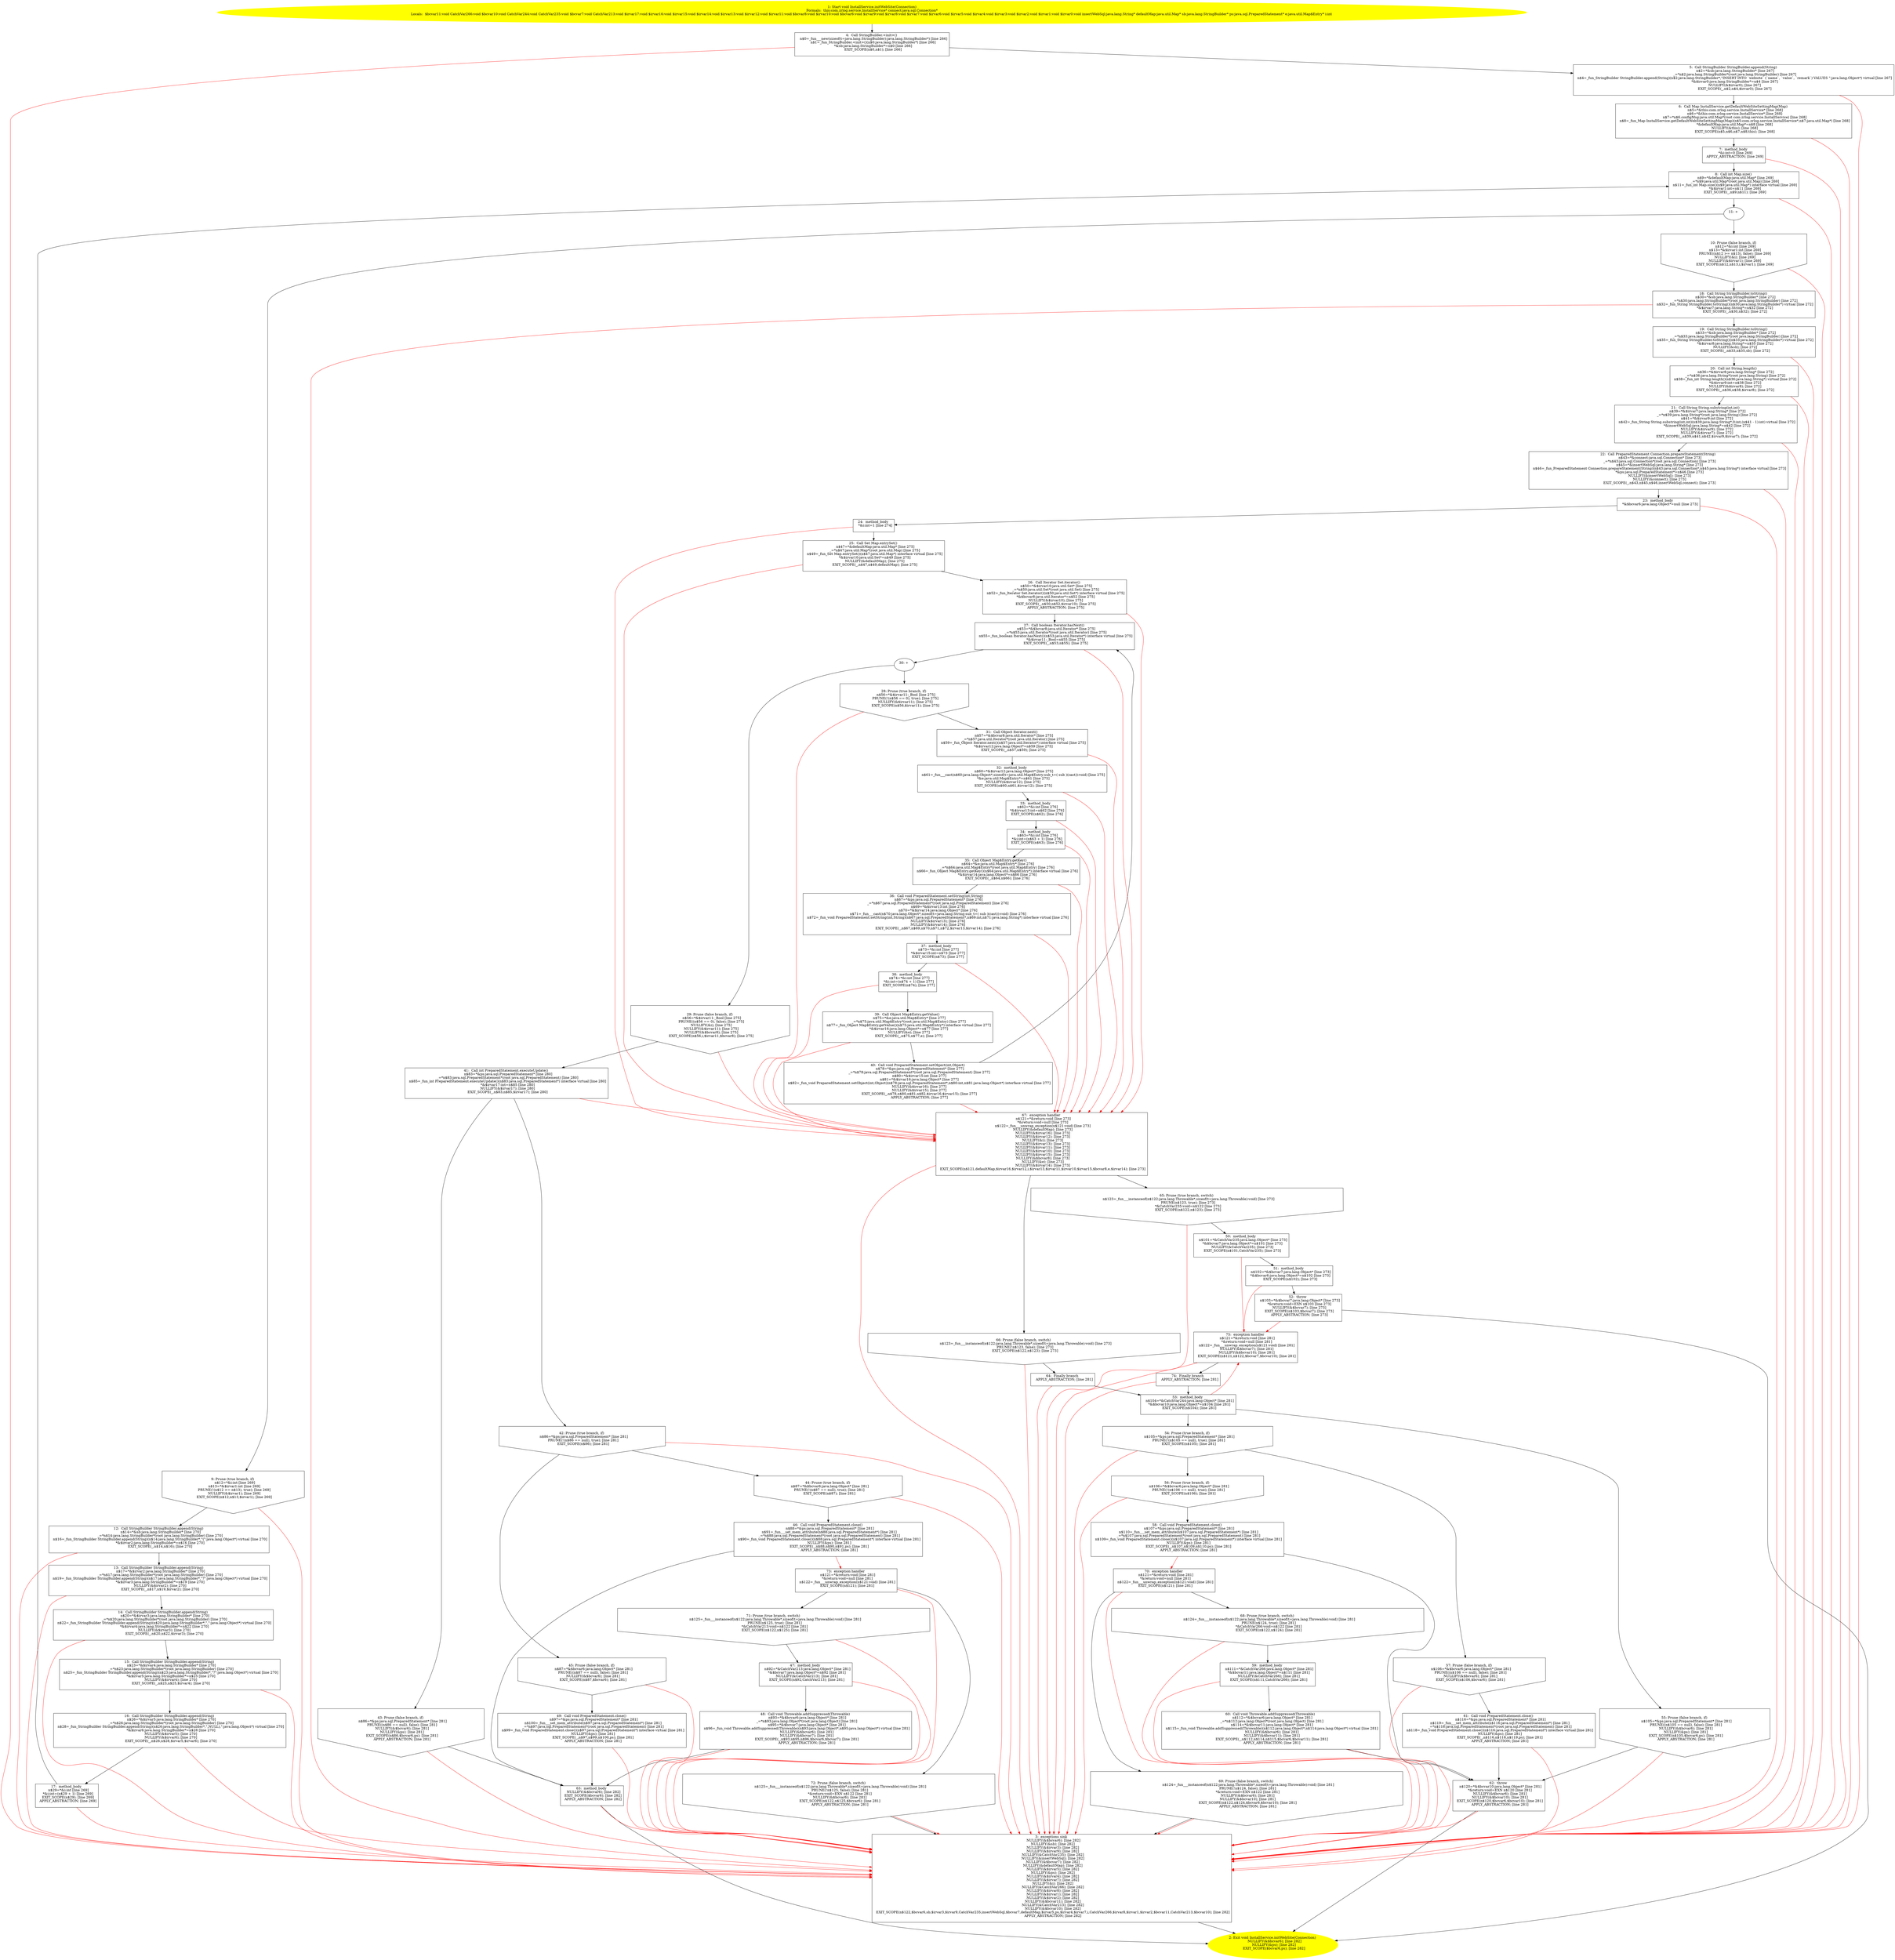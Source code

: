 /* @generated */
digraph cfg {
"com.zrlog.service.InstallService.initWebSite(java.sql.Connection):void.a1f3ce267aeb91bbcf09ea39c3d4424b_1" [label="1: Start void InstallService.initWebSite(Connection)\nFormals:  this:com.zrlog.service.InstallService* connect:java.sql.Connection*\nLocals:  $bcvar11:void CatchVar266:void $bcvar10:void CatchVar244:void CatchVar235:void $bcvar7:void CatchVar213:void $irvar17:void $irvar16:void $irvar15:void $irvar14:void $irvar13:void $irvar12:void $irvar11:void $bcvar8:void $irvar10:void $bcvar6:void $irvar9:void $irvar8:void $irvar7:void $irvar6:void $irvar5:void $irvar4:void $irvar3:void $irvar2:void $irvar1:void $irvar0:void insertWebSql:java.lang.String* defaultMap:java.util.Map* sb:java.lang.StringBuilder* ps:java.sql.PreparedStatement* e:java.util.Map$Entry* i:int \n  " color=yellow style=filled]
	

	 "com.zrlog.service.InstallService.initWebSite(java.sql.Connection):void.a1f3ce267aeb91bbcf09ea39c3d4424b_1" -> "com.zrlog.service.InstallService.initWebSite(java.sql.Connection):void.a1f3ce267aeb91bbcf09ea39c3d4424b_4" ;
"com.zrlog.service.InstallService.initWebSite(java.sql.Connection):void.a1f3ce267aeb91bbcf09ea39c3d4424b_2" [label="2: Exit void InstallService.initWebSite(Connection) \n   NULLIFY(&$bcvar6); [line 282]\n  NULLIFY(&ps); [line 282]\n  EXIT_SCOPE($bcvar6,ps); [line 282]\n " color=yellow style=filled]
	

"com.zrlog.service.InstallService.initWebSite(java.sql.Connection):void.a1f3ce267aeb91bbcf09ea39c3d4424b_3" [label="3:  exceptions sink \n   NULLIFY(&$bcvar6); [line 282]\n  NULLIFY(&sb); [line 282]\n  NULLIFY(&$irvar3); [line 282]\n  NULLIFY(&$irvar9); [line 282]\n  NULLIFY(&CatchVar235); [line 282]\n  NULLIFY(&insertWebSql); [line 282]\n  NULLIFY(&$bcvar7); [line 282]\n  NULLIFY(&defaultMap); [line 282]\n  NULLIFY(&$irvar5); [line 282]\n  NULLIFY(&ps); [line 282]\n  NULLIFY(&$irvar4); [line 282]\n  NULLIFY(&$irvar7); [line 282]\n  NULLIFY(&i); [line 282]\n  NULLIFY(&CatchVar266); [line 282]\n  NULLIFY(&$irvar8); [line 282]\n  NULLIFY(&$irvar1); [line 282]\n  NULLIFY(&$irvar2); [line 282]\n  NULLIFY(&$bcvar11); [line 282]\n  NULLIFY(&CatchVar213); [line 282]\n  NULLIFY(&$bcvar10); [line 282]\n  EXIT_SCOPE(n$122,$bcvar6,sb,$irvar3,$irvar9,CatchVar235,insertWebSql,$bcvar7,defaultMap,$irvar5,ps,$irvar4,$irvar7,i,CatchVar266,$irvar8,$irvar1,$irvar2,$bcvar11,CatchVar213,$bcvar10); [line 282]\n  APPLY_ABSTRACTION; [line 282]\n " shape="box"]
	

	 "com.zrlog.service.InstallService.initWebSite(java.sql.Connection):void.a1f3ce267aeb91bbcf09ea39c3d4424b_3" -> "com.zrlog.service.InstallService.initWebSite(java.sql.Connection):void.a1f3ce267aeb91bbcf09ea39c3d4424b_2" ;
"com.zrlog.service.InstallService.initWebSite(java.sql.Connection):void.a1f3ce267aeb91bbcf09ea39c3d4424b_4" [label="4:  Call StringBuilder.<init>() \n   n$0=_fun___new(sizeof(t=java.lang.StringBuilder):java.lang.StringBuilder*) [line 266]\n  n$1=_fun_StringBuilder.<init>()(n$0:java.lang.StringBuilder*) [line 266]\n  *&sb:java.lang.StringBuilder*=n$0 [line 266]\n  EXIT_SCOPE(n$0,n$1); [line 266]\n " shape="box"]
	

	 "com.zrlog.service.InstallService.initWebSite(java.sql.Connection):void.a1f3ce267aeb91bbcf09ea39c3d4424b_4" -> "com.zrlog.service.InstallService.initWebSite(java.sql.Connection):void.a1f3ce267aeb91bbcf09ea39c3d4424b_5" ;
	 "com.zrlog.service.InstallService.initWebSite(java.sql.Connection):void.a1f3ce267aeb91bbcf09ea39c3d4424b_4" -> "com.zrlog.service.InstallService.initWebSite(java.sql.Connection):void.a1f3ce267aeb91bbcf09ea39c3d4424b_3" [color="red" ];
"com.zrlog.service.InstallService.initWebSite(java.sql.Connection):void.a1f3ce267aeb91bbcf09ea39c3d4424b_5" [label="5:  Call StringBuilder StringBuilder.append(String) \n   n$2=*&sb:java.lang.StringBuilder* [line 267]\n  _=*n$2:java.lang.StringBuilder*(root java.lang.StringBuilder) [line 267]\n  n$4=_fun_StringBuilder StringBuilder.append(String)(n$2:java.lang.StringBuilder*,\"INSERT INTO `website` (`name`, `value`, `remark`) VALUES \":java.lang.Object*) virtual [line 267]\n  *&$irvar0:java.lang.StringBuilder*=n$4 [line 267]\n  NULLIFY(&$irvar0); [line 267]\n  EXIT_SCOPE(_,n$2,n$4,$irvar0); [line 267]\n " shape="box"]
	

	 "com.zrlog.service.InstallService.initWebSite(java.sql.Connection):void.a1f3ce267aeb91bbcf09ea39c3d4424b_5" -> "com.zrlog.service.InstallService.initWebSite(java.sql.Connection):void.a1f3ce267aeb91bbcf09ea39c3d4424b_6" ;
	 "com.zrlog.service.InstallService.initWebSite(java.sql.Connection):void.a1f3ce267aeb91bbcf09ea39c3d4424b_5" -> "com.zrlog.service.InstallService.initWebSite(java.sql.Connection):void.a1f3ce267aeb91bbcf09ea39c3d4424b_3" [color="red" ];
"com.zrlog.service.InstallService.initWebSite(java.sql.Connection):void.a1f3ce267aeb91bbcf09ea39c3d4424b_6" [label="6:  Call Map InstallService.getDefaultWebSiteSettingMap(Map) \n   n$5=*&this:com.zrlog.service.InstallService* [line 268]\n  n$6=*&this:com.zrlog.service.InstallService* [line 268]\n  n$7=*n$6.configMsg:java.util.Map*(root com.zrlog.service.InstallService) [line 268]\n  n$8=_fun_Map InstallService.getDefaultWebSiteSettingMap(Map)(n$5:com.zrlog.service.InstallService*,n$7:java.util.Map*) [line 268]\n  *&defaultMap:java.util.Map*=n$8 [line 268]\n  NULLIFY(&this); [line 268]\n  EXIT_SCOPE(n$5,n$6,n$7,n$8,this); [line 268]\n " shape="box"]
	

	 "com.zrlog.service.InstallService.initWebSite(java.sql.Connection):void.a1f3ce267aeb91bbcf09ea39c3d4424b_6" -> "com.zrlog.service.InstallService.initWebSite(java.sql.Connection):void.a1f3ce267aeb91bbcf09ea39c3d4424b_7" ;
	 "com.zrlog.service.InstallService.initWebSite(java.sql.Connection):void.a1f3ce267aeb91bbcf09ea39c3d4424b_6" -> "com.zrlog.service.InstallService.initWebSite(java.sql.Connection):void.a1f3ce267aeb91bbcf09ea39c3d4424b_3" [color="red" ];
"com.zrlog.service.InstallService.initWebSite(java.sql.Connection):void.a1f3ce267aeb91bbcf09ea39c3d4424b_7" [label="7:  method_body \n   *&i:int=0 [line 269]\n  APPLY_ABSTRACTION; [line 269]\n " shape="box"]
	

	 "com.zrlog.service.InstallService.initWebSite(java.sql.Connection):void.a1f3ce267aeb91bbcf09ea39c3d4424b_7" -> "com.zrlog.service.InstallService.initWebSite(java.sql.Connection):void.a1f3ce267aeb91bbcf09ea39c3d4424b_8" ;
	 "com.zrlog.service.InstallService.initWebSite(java.sql.Connection):void.a1f3ce267aeb91bbcf09ea39c3d4424b_7" -> "com.zrlog.service.InstallService.initWebSite(java.sql.Connection):void.a1f3ce267aeb91bbcf09ea39c3d4424b_3" [color="red" ];
"com.zrlog.service.InstallService.initWebSite(java.sql.Connection):void.a1f3ce267aeb91bbcf09ea39c3d4424b_8" [label="8:  Call int Map.size() \n   n$9=*&defaultMap:java.util.Map* [line 269]\n  _=*n$9:java.util.Map*(root java.util.Map) [line 269]\n  n$11=_fun_int Map.size()(n$9:java.util.Map*) interface virtual [line 269]\n  *&$irvar1:int=n$11 [line 269]\n  EXIT_SCOPE(_,n$9,n$11); [line 269]\n " shape="box"]
	

	 "com.zrlog.service.InstallService.initWebSite(java.sql.Connection):void.a1f3ce267aeb91bbcf09ea39c3d4424b_8" -> "com.zrlog.service.InstallService.initWebSite(java.sql.Connection):void.a1f3ce267aeb91bbcf09ea39c3d4424b_11" ;
	 "com.zrlog.service.InstallService.initWebSite(java.sql.Connection):void.a1f3ce267aeb91bbcf09ea39c3d4424b_8" -> "com.zrlog.service.InstallService.initWebSite(java.sql.Connection):void.a1f3ce267aeb91bbcf09ea39c3d4424b_3" [color="red" ];
"com.zrlog.service.InstallService.initWebSite(java.sql.Connection):void.a1f3ce267aeb91bbcf09ea39c3d4424b_9" [label="9: Prune (true branch, if) \n   n$12=*&i:int [line 269]\n  n$13=*&$irvar1:int [line 269]\n  PRUNE(!(n$12 >= n$13), true); [line 269]\n  NULLIFY(&$irvar1); [line 269]\n  EXIT_SCOPE(n$12,n$13,$irvar1); [line 269]\n " shape="invhouse"]
	

	 "com.zrlog.service.InstallService.initWebSite(java.sql.Connection):void.a1f3ce267aeb91bbcf09ea39c3d4424b_9" -> "com.zrlog.service.InstallService.initWebSite(java.sql.Connection):void.a1f3ce267aeb91bbcf09ea39c3d4424b_12" ;
	 "com.zrlog.service.InstallService.initWebSite(java.sql.Connection):void.a1f3ce267aeb91bbcf09ea39c3d4424b_9" -> "com.zrlog.service.InstallService.initWebSite(java.sql.Connection):void.a1f3ce267aeb91bbcf09ea39c3d4424b_3" [color="red" ];
"com.zrlog.service.InstallService.initWebSite(java.sql.Connection):void.a1f3ce267aeb91bbcf09ea39c3d4424b_10" [label="10: Prune (false branch, if) \n   n$12=*&i:int [line 269]\n  n$13=*&$irvar1:int [line 269]\n  PRUNE((n$12 >= n$13), false); [line 269]\n  NULLIFY(&i); [line 269]\n  NULLIFY(&$irvar1); [line 269]\n  EXIT_SCOPE(n$12,n$13,i,$irvar1); [line 269]\n " shape="invhouse"]
	

	 "com.zrlog.service.InstallService.initWebSite(java.sql.Connection):void.a1f3ce267aeb91bbcf09ea39c3d4424b_10" -> "com.zrlog.service.InstallService.initWebSite(java.sql.Connection):void.a1f3ce267aeb91bbcf09ea39c3d4424b_18" ;
	 "com.zrlog.service.InstallService.initWebSite(java.sql.Connection):void.a1f3ce267aeb91bbcf09ea39c3d4424b_10" -> "com.zrlog.service.InstallService.initWebSite(java.sql.Connection):void.a1f3ce267aeb91bbcf09ea39c3d4424b_3" [color="red" ];
"com.zrlog.service.InstallService.initWebSite(java.sql.Connection):void.a1f3ce267aeb91bbcf09ea39c3d4424b_11" [label="11: + \n  " ]
	

	 "com.zrlog.service.InstallService.initWebSite(java.sql.Connection):void.a1f3ce267aeb91bbcf09ea39c3d4424b_11" -> "com.zrlog.service.InstallService.initWebSite(java.sql.Connection):void.a1f3ce267aeb91bbcf09ea39c3d4424b_9" ;
	 "com.zrlog.service.InstallService.initWebSite(java.sql.Connection):void.a1f3ce267aeb91bbcf09ea39c3d4424b_11" -> "com.zrlog.service.InstallService.initWebSite(java.sql.Connection):void.a1f3ce267aeb91bbcf09ea39c3d4424b_10" ;
"com.zrlog.service.InstallService.initWebSite(java.sql.Connection):void.a1f3ce267aeb91bbcf09ea39c3d4424b_12" [label="12:  Call StringBuilder StringBuilder.append(String) \n   n$14=*&sb:java.lang.StringBuilder* [line 270]\n  _=*n$14:java.lang.StringBuilder*(root java.lang.StringBuilder) [line 270]\n  n$16=_fun_StringBuilder StringBuilder.append(String)(n$14:java.lang.StringBuilder*,\"(\":java.lang.Object*) virtual [line 270]\n  *&$irvar2:java.lang.StringBuilder*=n$16 [line 270]\n  EXIT_SCOPE(_,n$14,n$16); [line 270]\n " shape="box"]
	

	 "com.zrlog.service.InstallService.initWebSite(java.sql.Connection):void.a1f3ce267aeb91bbcf09ea39c3d4424b_12" -> "com.zrlog.service.InstallService.initWebSite(java.sql.Connection):void.a1f3ce267aeb91bbcf09ea39c3d4424b_13" ;
	 "com.zrlog.service.InstallService.initWebSite(java.sql.Connection):void.a1f3ce267aeb91bbcf09ea39c3d4424b_12" -> "com.zrlog.service.InstallService.initWebSite(java.sql.Connection):void.a1f3ce267aeb91bbcf09ea39c3d4424b_3" [color="red" ];
"com.zrlog.service.InstallService.initWebSite(java.sql.Connection):void.a1f3ce267aeb91bbcf09ea39c3d4424b_13" [label="13:  Call StringBuilder StringBuilder.append(String) \n   n$17=*&$irvar2:java.lang.StringBuilder* [line 270]\n  _=*n$17:java.lang.StringBuilder*(root java.lang.StringBuilder) [line 270]\n  n$19=_fun_StringBuilder StringBuilder.append(String)(n$17:java.lang.StringBuilder*,\"?\":java.lang.Object*) virtual [line 270]\n  *&$irvar3:java.lang.StringBuilder*=n$19 [line 270]\n  NULLIFY(&$irvar2); [line 270]\n  EXIT_SCOPE(_,n$17,n$19,$irvar2); [line 270]\n " shape="box"]
	

	 "com.zrlog.service.InstallService.initWebSite(java.sql.Connection):void.a1f3ce267aeb91bbcf09ea39c3d4424b_13" -> "com.zrlog.service.InstallService.initWebSite(java.sql.Connection):void.a1f3ce267aeb91bbcf09ea39c3d4424b_14" ;
	 "com.zrlog.service.InstallService.initWebSite(java.sql.Connection):void.a1f3ce267aeb91bbcf09ea39c3d4424b_13" -> "com.zrlog.service.InstallService.initWebSite(java.sql.Connection):void.a1f3ce267aeb91bbcf09ea39c3d4424b_3" [color="red" ];
"com.zrlog.service.InstallService.initWebSite(java.sql.Connection):void.a1f3ce267aeb91bbcf09ea39c3d4424b_14" [label="14:  Call StringBuilder StringBuilder.append(String) \n   n$20=*&$irvar3:java.lang.StringBuilder* [line 270]\n  _=*n$20:java.lang.StringBuilder*(root java.lang.StringBuilder) [line 270]\n  n$22=_fun_StringBuilder StringBuilder.append(String)(n$20:java.lang.StringBuilder*,\",\":java.lang.Object*) virtual [line 270]\n  *&$irvar4:java.lang.StringBuilder*=n$22 [line 270]\n  NULLIFY(&$irvar3); [line 270]\n  EXIT_SCOPE(_,n$20,n$22,$irvar3); [line 270]\n " shape="box"]
	

	 "com.zrlog.service.InstallService.initWebSite(java.sql.Connection):void.a1f3ce267aeb91bbcf09ea39c3d4424b_14" -> "com.zrlog.service.InstallService.initWebSite(java.sql.Connection):void.a1f3ce267aeb91bbcf09ea39c3d4424b_15" ;
	 "com.zrlog.service.InstallService.initWebSite(java.sql.Connection):void.a1f3ce267aeb91bbcf09ea39c3d4424b_14" -> "com.zrlog.service.InstallService.initWebSite(java.sql.Connection):void.a1f3ce267aeb91bbcf09ea39c3d4424b_3" [color="red" ];
"com.zrlog.service.InstallService.initWebSite(java.sql.Connection):void.a1f3ce267aeb91bbcf09ea39c3d4424b_15" [label="15:  Call StringBuilder StringBuilder.append(String) \n   n$23=*&$irvar4:java.lang.StringBuilder* [line 270]\n  _=*n$23:java.lang.StringBuilder*(root java.lang.StringBuilder) [line 270]\n  n$25=_fun_StringBuilder StringBuilder.append(String)(n$23:java.lang.StringBuilder*,\"?\":java.lang.Object*) virtual [line 270]\n  *&$irvar5:java.lang.StringBuilder*=n$25 [line 270]\n  NULLIFY(&$irvar4); [line 270]\n  EXIT_SCOPE(_,n$23,n$25,$irvar4); [line 270]\n " shape="box"]
	

	 "com.zrlog.service.InstallService.initWebSite(java.sql.Connection):void.a1f3ce267aeb91bbcf09ea39c3d4424b_15" -> "com.zrlog.service.InstallService.initWebSite(java.sql.Connection):void.a1f3ce267aeb91bbcf09ea39c3d4424b_16" ;
	 "com.zrlog.service.InstallService.initWebSite(java.sql.Connection):void.a1f3ce267aeb91bbcf09ea39c3d4424b_15" -> "com.zrlog.service.InstallService.initWebSite(java.sql.Connection):void.a1f3ce267aeb91bbcf09ea39c3d4424b_3" [color="red" ];
"com.zrlog.service.InstallService.initWebSite(java.sql.Connection):void.a1f3ce267aeb91bbcf09ea39c3d4424b_16" [label="16:  Call StringBuilder StringBuilder.append(String) \n   n$26=*&$irvar5:java.lang.StringBuilder* [line 270]\n  _=*n$26:java.lang.StringBuilder*(root java.lang.StringBuilder) [line 270]\n  n$28=_fun_StringBuilder StringBuilder.append(String)(n$26:java.lang.StringBuilder*,\",NULL),\":java.lang.Object*) virtual [line 270]\n  *&$irvar6:java.lang.StringBuilder*=n$28 [line 270]\n  NULLIFY(&$irvar5); [line 270]\n  NULLIFY(&$irvar6); [line 270]\n  EXIT_SCOPE(_,n$26,n$28,$irvar5,$irvar6); [line 270]\n " shape="box"]
	

	 "com.zrlog.service.InstallService.initWebSite(java.sql.Connection):void.a1f3ce267aeb91bbcf09ea39c3d4424b_16" -> "com.zrlog.service.InstallService.initWebSite(java.sql.Connection):void.a1f3ce267aeb91bbcf09ea39c3d4424b_17" ;
	 "com.zrlog.service.InstallService.initWebSite(java.sql.Connection):void.a1f3ce267aeb91bbcf09ea39c3d4424b_16" -> "com.zrlog.service.InstallService.initWebSite(java.sql.Connection):void.a1f3ce267aeb91bbcf09ea39c3d4424b_3" [color="red" ];
"com.zrlog.service.InstallService.initWebSite(java.sql.Connection):void.a1f3ce267aeb91bbcf09ea39c3d4424b_17" [label="17:  method_body \n   n$29=*&i:int [line 269]\n  *&i:int=(n$29 + 1) [line 269]\n  EXIT_SCOPE(n$29); [line 269]\n  APPLY_ABSTRACTION; [line 269]\n " shape="box"]
	

	 "com.zrlog.service.InstallService.initWebSite(java.sql.Connection):void.a1f3ce267aeb91bbcf09ea39c3d4424b_17" -> "com.zrlog.service.InstallService.initWebSite(java.sql.Connection):void.a1f3ce267aeb91bbcf09ea39c3d4424b_8" ;
	 "com.zrlog.service.InstallService.initWebSite(java.sql.Connection):void.a1f3ce267aeb91bbcf09ea39c3d4424b_17" -> "com.zrlog.service.InstallService.initWebSite(java.sql.Connection):void.a1f3ce267aeb91bbcf09ea39c3d4424b_3" [color="red" ];
"com.zrlog.service.InstallService.initWebSite(java.sql.Connection):void.a1f3ce267aeb91bbcf09ea39c3d4424b_18" [label="18:  Call String StringBuilder.toString() \n   n$30=*&sb:java.lang.StringBuilder* [line 272]\n  _=*n$30:java.lang.StringBuilder*(root java.lang.StringBuilder) [line 272]\n  n$32=_fun_String StringBuilder.toString()(n$30:java.lang.StringBuilder*) virtual [line 272]\n  *&$irvar7:java.lang.String*=n$32 [line 272]\n  EXIT_SCOPE(_,n$30,n$32); [line 272]\n " shape="box"]
	

	 "com.zrlog.service.InstallService.initWebSite(java.sql.Connection):void.a1f3ce267aeb91bbcf09ea39c3d4424b_18" -> "com.zrlog.service.InstallService.initWebSite(java.sql.Connection):void.a1f3ce267aeb91bbcf09ea39c3d4424b_19" ;
	 "com.zrlog.service.InstallService.initWebSite(java.sql.Connection):void.a1f3ce267aeb91bbcf09ea39c3d4424b_18" -> "com.zrlog.service.InstallService.initWebSite(java.sql.Connection):void.a1f3ce267aeb91bbcf09ea39c3d4424b_3" [color="red" ];
"com.zrlog.service.InstallService.initWebSite(java.sql.Connection):void.a1f3ce267aeb91bbcf09ea39c3d4424b_19" [label="19:  Call String StringBuilder.toString() \n   n$33=*&sb:java.lang.StringBuilder* [line 272]\n  _=*n$33:java.lang.StringBuilder*(root java.lang.StringBuilder) [line 272]\n  n$35=_fun_String StringBuilder.toString()(n$33:java.lang.StringBuilder*) virtual [line 272]\n  *&$irvar8:java.lang.String*=n$35 [line 272]\n  NULLIFY(&sb); [line 272]\n  EXIT_SCOPE(_,n$33,n$35,sb); [line 272]\n " shape="box"]
	

	 "com.zrlog.service.InstallService.initWebSite(java.sql.Connection):void.a1f3ce267aeb91bbcf09ea39c3d4424b_19" -> "com.zrlog.service.InstallService.initWebSite(java.sql.Connection):void.a1f3ce267aeb91bbcf09ea39c3d4424b_20" ;
	 "com.zrlog.service.InstallService.initWebSite(java.sql.Connection):void.a1f3ce267aeb91bbcf09ea39c3d4424b_19" -> "com.zrlog.service.InstallService.initWebSite(java.sql.Connection):void.a1f3ce267aeb91bbcf09ea39c3d4424b_3" [color="red" ];
"com.zrlog.service.InstallService.initWebSite(java.sql.Connection):void.a1f3ce267aeb91bbcf09ea39c3d4424b_20" [label="20:  Call int String.length() \n   n$36=*&$irvar8:java.lang.String* [line 272]\n  _=*n$36:java.lang.String*(root java.lang.String) [line 272]\n  n$38=_fun_int String.length()(n$36:java.lang.String*) virtual [line 272]\n  *&$irvar9:int=n$38 [line 272]\n  NULLIFY(&$irvar8); [line 272]\n  EXIT_SCOPE(_,n$36,n$38,$irvar8); [line 272]\n " shape="box"]
	

	 "com.zrlog.service.InstallService.initWebSite(java.sql.Connection):void.a1f3ce267aeb91bbcf09ea39c3d4424b_20" -> "com.zrlog.service.InstallService.initWebSite(java.sql.Connection):void.a1f3ce267aeb91bbcf09ea39c3d4424b_21" ;
	 "com.zrlog.service.InstallService.initWebSite(java.sql.Connection):void.a1f3ce267aeb91bbcf09ea39c3d4424b_20" -> "com.zrlog.service.InstallService.initWebSite(java.sql.Connection):void.a1f3ce267aeb91bbcf09ea39c3d4424b_3" [color="red" ];
"com.zrlog.service.InstallService.initWebSite(java.sql.Connection):void.a1f3ce267aeb91bbcf09ea39c3d4424b_21" [label="21:  Call String String.substring(int,int) \n   n$39=*&$irvar7:java.lang.String* [line 272]\n  _=*n$39:java.lang.String*(root java.lang.String) [line 272]\n  n$41=*&$irvar9:int [line 272]\n  n$42=_fun_String String.substring(int,int)(n$39:java.lang.String*,0:int,(n$41 - 1):int) virtual [line 272]\n  *&insertWebSql:java.lang.String*=n$42 [line 272]\n  NULLIFY(&$irvar9); [line 272]\n  NULLIFY(&$irvar7); [line 272]\n  EXIT_SCOPE(_,n$39,n$41,n$42,$irvar9,$irvar7); [line 272]\n " shape="box"]
	

	 "com.zrlog.service.InstallService.initWebSite(java.sql.Connection):void.a1f3ce267aeb91bbcf09ea39c3d4424b_21" -> "com.zrlog.service.InstallService.initWebSite(java.sql.Connection):void.a1f3ce267aeb91bbcf09ea39c3d4424b_22" ;
	 "com.zrlog.service.InstallService.initWebSite(java.sql.Connection):void.a1f3ce267aeb91bbcf09ea39c3d4424b_21" -> "com.zrlog.service.InstallService.initWebSite(java.sql.Connection):void.a1f3ce267aeb91bbcf09ea39c3d4424b_3" [color="red" ];
"com.zrlog.service.InstallService.initWebSite(java.sql.Connection):void.a1f3ce267aeb91bbcf09ea39c3d4424b_22" [label="22:  Call PreparedStatement Connection.prepareStatement(String) \n   n$43=*&connect:java.sql.Connection* [line 273]\n  _=*n$43:java.sql.Connection*(root java.sql.Connection) [line 273]\n  n$45=*&insertWebSql:java.lang.String* [line 273]\n  n$46=_fun_PreparedStatement Connection.prepareStatement(String)(n$43:java.sql.Connection*,n$45:java.lang.String*) interface virtual [line 273]\n  *&ps:java.sql.PreparedStatement*=n$46 [line 273]\n  NULLIFY(&insertWebSql); [line 273]\n  NULLIFY(&connect); [line 273]\n  EXIT_SCOPE(_,n$43,n$45,n$46,insertWebSql,connect); [line 273]\n " shape="box"]
	

	 "com.zrlog.service.InstallService.initWebSite(java.sql.Connection):void.a1f3ce267aeb91bbcf09ea39c3d4424b_22" -> "com.zrlog.service.InstallService.initWebSite(java.sql.Connection):void.a1f3ce267aeb91bbcf09ea39c3d4424b_23" ;
	 "com.zrlog.service.InstallService.initWebSite(java.sql.Connection):void.a1f3ce267aeb91bbcf09ea39c3d4424b_22" -> "com.zrlog.service.InstallService.initWebSite(java.sql.Connection):void.a1f3ce267aeb91bbcf09ea39c3d4424b_3" [color="red" ];
"com.zrlog.service.InstallService.initWebSite(java.sql.Connection):void.a1f3ce267aeb91bbcf09ea39c3d4424b_23" [label="23:  method_body \n   *&$bcvar6:java.lang.Object*=null [line 273]\n " shape="box"]
	

	 "com.zrlog.service.InstallService.initWebSite(java.sql.Connection):void.a1f3ce267aeb91bbcf09ea39c3d4424b_23" -> "com.zrlog.service.InstallService.initWebSite(java.sql.Connection):void.a1f3ce267aeb91bbcf09ea39c3d4424b_24" ;
	 "com.zrlog.service.InstallService.initWebSite(java.sql.Connection):void.a1f3ce267aeb91bbcf09ea39c3d4424b_23" -> "com.zrlog.service.InstallService.initWebSite(java.sql.Connection):void.a1f3ce267aeb91bbcf09ea39c3d4424b_3" [color="red" ];
"com.zrlog.service.InstallService.initWebSite(java.sql.Connection):void.a1f3ce267aeb91bbcf09ea39c3d4424b_24" [label="24:  method_body \n   *&i:int=1 [line 274]\n " shape="box"]
	

	 "com.zrlog.service.InstallService.initWebSite(java.sql.Connection):void.a1f3ce267aeb91bbcf09ea39c3d4424b_24" -> "com.zrlog.service.InstallService.initWebSite(java.sql.Connection):void.a1f3ce267aeb91bbcf09ea39c3d4424b_25" ;
	 "com.zrlog.service.InstallService.initWebSite(java.sql.Connection):void.a1f3ce267aeb91bbcf09ea39c3d4424b_24" -> "com.zrlog.service.InstallService.initWebSite(java.sql.Connection):void.a1f3ce267aeb91bbcf09ea39c3d4424b_67" [color="red" ];
"com.zrlog.service.InstallService.initWebSite(java.sql.Connection):void.a1f3ce267aeb91bbcf09ea39c3d4424b_25" [label="25:  Call Set Map.entrySet() \n   n$47=*&defaultMap:java.util.Map* [line 275]\n  _=*n$47:java.util.Map*(root java.util.Map) [line 275]\n  n$49=_fun_Set Map.entrySet()(n$47:java.util.Map*) interface virtual [line 275]\n  *&$irvar10:java.util.Set*=n$49 [line 275]\n  NULLIFY(&defaultMap); [line 275]\n  EXIT_SCOPE(_,n$47,n$49,defaultMap); [line 275]\n " shape="box"]
	

	 "com.zrlog.service.InstallService.initWebSite(java.sql.Connection):void.a1f3ce267aeb91bbcf09ea39c3d4424b_25" -> "com.zrlog.service.InstallService.initWebSite(java.sql.Connection):void.a1f3ce267aeb91bbcf09ea39c3d4424b_26" ;
	 "com.zrlog.service.InstallService.initWebSite(java.sql.Connection):void.a1f3ce267aeb91bbcf09ea39c3d4424b_25" -> "com.zrlog.service.InstallService.initWebSite(java.sql.Connection):void.a1f3ce267aeb91bbcf09ea39c3d4424b_67" [color="red" ];
"com.zrlog.service.InstallService.initWebSite(java.sql.Connection):void.a1f3ce267aeb91bbcf09ea39c3d4424b_26" [label="26:  Call Iterator Set.iterator() \n   n$50=*&$irvar10:java.util.Set* [line 275]\n  _=*n$50:java.util.Set*(root java.util.Set) [line 275]\n  n$52=_fun_Iterator Set.iterator()(n$50:java.util.Set*) interface virtual [line 275]\n  *&$bcvar8:java.util.Iterator*=n$52 [line 275]\n  NULLIFY(&$irvar10); [line 275]\n  EXIT_SCOPE(_,n$50,n$52,$irvar10); [line 275]\n  APPLY_ABSTRACTION; [line 275]\n " shape="box"]
	

	 "com.zrlog.service.InstallService.initWebSite(java.sql.Connection):void.a1f3ce267aeb91bbcf09ea39c3d4424b_26" -> "com.zrlog.service.InstallService.initWebSite(java.sql.Connection):void.a1f3ce267aeb91bbcf09ea39c3d4424b_27" ;
	 "com.zrlog.service.InstallService.initWebSite(java.sql.Connection):void.a1f3ce267aeb91bbcf09ea39c3d4424b_26" -> "com.zrlog.service.InstallService.initWebSite(java.sql.Connection):void.a1f3ce267aeb91bbcf09ea39c3d4424b_67" [color="red" ];
"com.zrlog.service.InstallService.initWebSite(java.sql.Connection):void.a1f3ce267aeb91bbcf09ea39c3d4424b_27" [label="27:  Call boolean Iterator.hasNext() \n   n$53=*&$bcvar8:java.util.Iterator* [line 275]\n  _=*n$53:java.util.Iterator*(root java.util.Iterator) [line 275]\n  n$55=_fun_boolean Iterator.hasNext()(n$53:java.util.Iterator*) interface virtual [line 275]\n  *&$irvar11:_Bool=n$55 [line 275]\n  EXIT_SCOPE(_,n$53,n$55); [line 275]\n " shape="box"]
	

	 "com.zrlog.service.InstallService.initWebSite(java.sql.Connection):void.a1f3ce267aeb91bbcf09ea39c3d4424b_27" -> "com.zrlog.service.InstallService.initWebSite(java.sql.Connection):void.a1f3ce267aeb91bbcf09ea39c3d4424b_30" ;
	 "com.zrlog.service.InstallService.initWebSite(java.sql.Connection):void.a1f3ce267aeb91bbcf09ea39c3d4424b_27" -> "com.zrlog.service.InstallService.initWebSite(java.sql.Connection):void.a1f3ce267aeb91bbcf09ea39c3d4424b_67" [color="red" ];
"com.zrlog.service.InstallService.initWebSite(java.sql.Connection):void.a1f3ce267aeb91bbcf09ea39c3d4424b_28" [label="28: Prune (true branch, if) \n   n$56=*&$irvar11:_Bool [line 275]\n  PRUNE(!(n$56 == 0), true); [line 275]\n  NULLIFY(&$irvar11); [line 275]\n  EXIT_SCOPE(n$56,$irvar11); [line 275]\n " shape="invhouse"]
	

	 "com.zrlog.service.InstallService.initWebSite(java.sql.Connection):void.a1f3ce267aeb91bbcf09ea39c3d4424b_28" -> "com.zrlog.service.InstallService.initWebSite(java.sql.Connection):void.a1f3ce267aeb91bbcf09ea39c3d4424b_31" ;
	 "com.zrlog.service.InstallService.initWebSite(java.sql.Connection):void.a1f3ce267aeb91bbcf09ea39c3d4424b_28" -> "com.zrlog.service.InstallService.initWebSite(java.sql.Connection):void.a1f3ce267aeb91bbcf09ea39c3d4424b_67" [color="red" ];
"com.zrlog.service.InstallService.initWebSite(java.sql.Connection):void.a1f3ce267aeb91bbcf09ea39c3d4424b_29" [label="29: Prune (false branch, if) \n   n$56=*&$irvar11:_Bool [line 275]\n  PRUNE((n$56 == 0), false); [line 275]\n  NULLIFY(&i); [line 275]\n  NULLIFY(&$irvar11); [line 275]\n  NULLIFY(&$bcvar8); [line 275]\n  EXIT_SCOPE(n$56,i,$irvar11,$bcvar8); [line 275]\n " shape="invhouse"]
	

	 "com.zrlog.service.InstallService.initWebSite(java.sql.Connection):void.a1f3ce267aeb91bbcf09ea39c3d4424b_29" -> "com.zrlog.service.InstallService.initWebSite(java.sql.Connection):void.a1f3ce267aeb91bbcf09ea39c3d4424b_41" ;
	 "com.zrlog.service.InstallService.initWebSite(java.sql.Connection):void.a1f3ce267aeb91bbcf09ea39c3d4424b_29" -> "com.zrlog.service.InstallService.initWebSite(java.sql.Connection):void.a1f3ce267aeb91bbcf09ea39c3d4424b_67" [color="red" ];
"com.zrlog.service.InstallService.initWebSite(java.sql.Connection):void.a1f3ce267aeb91bbcf09ea39c3d4424b_30" [label="30: + \n  " ]
	

	 "com.zrlog.service.InstallService.initWebSite(java.sql.Connection):void.a1f3ce267aeb91bbcf09ea39c3d4424b_30" -> "com.zrlog.service.InstallService.initWebSite(java.sql.Connection):void.a1f3ce267aeb91bbcf09ea39c3d4424b_28" ;
	 "com.zrlog.service.InstallService.initWebSite(java.sql.Connection):void.a1f3ce267aeb91bbcf09ea39c3d4424b_30" -> "com.zrlog.service.InstallService.initWebSite(java.sql.Connection):void.a1f3ce267aeb91bbcf09ea39c3d4424b_29" ;
"com.zrlog.service.InstallService.initWebSite(java.sql.Connection):void.a1f3ce267aeb91bbcf09ea39c3d4424b_31" [label="31:  Call Object Iterator.next() \n   n$57=*&$bcvar8:java.util.Iterator* [line 275]\n  _=*n$57:java.util.Iterator*(root java.util.Iterator) [line 275]\n  n$59=_fun_Object Iterator.next()(n$57:java.util.Iterator*) interface virtual [line 275]\n  *&$irvar12:java.lang.Object*=n$59 [line 275]\n  EXIT_SCOPE(_,n$57,n$59); [line 275]\n " shape="box"]
	

	 "com.zrlog.service.InstallService.initWebSite(java.sql.Connection):void.a1f3ce267aeb91bbcf09ea39c3d4424b_31" -> "com.zrlog.service.InstallService.initWebSite(java.sql.Connection):void.a1f3ce267aeb91bbcf09ea39c3d4424b_32" ;
	 "com.zrlog.service.InstallService.initWebSite(java.sql.Connection):void.a1f3ce267aeb91bbcf09ea39c3d4424b_31" -> "com.zrlog.service.InstallService.initWebSite(java.sql.Connection):void.a1f3ce267aeb91bbcf09ea39c3d4424b_67" [color="red" ];
"com.zrlog.service.InstallService.initWebSite(java.sql.Connection):void.a1f3ce267aeb91bbcf09ea39c3d4424b_32" [label="32:  method_body \n   n$60=*&$irvar12:java.lang.Object* [line 275]\n  n$61=_fun___cast(n$60:java.lang.Object*,sizeof(t=java.util.Map$Entry;sub_t=( sub )(cast)):void) [line 275]\n  *&e:java.util.Map$Entry*=n$61 [line 275]\n  NULLIFY(&$irvar12); [line 275]\n  EXIT_SCOPE(n$60,n$61,$irvar12); [line 275]\n " shape="box"]
	

	 "com.zrlog.service.InstallService.initWebSite(java.sql.Connection):void.a1f3ce267aeb91bbcf09ea39c3d4424b_32" -> "com.zrlog.service.InstallService.initWebSite(java.sql.Connection):void.a1f3ce267aeb91bbcf09ea39c3d4424b_33" ;
	 "com.zrlog.service.InstallService.initWebSite(java.sql.Connection):void.a1f3ce267aeb91bbcf09ea39c3d4424b_32" -> "com.zrlog.service.InstallService.initWebSite(java.sql.Connection):void.a1f3ce267aeb91bbcf09ea39c3d4424b_67" [color="red" ];
"com.zrlog.service.InstallService.initWebSite(java.sql.Connection):void.a1f3ce267aeb91bbcf09ea39c3d4424b_33" [label="33:  method_body \n   n$62=*&i:int [line 276]\n  *&$irvar13:int=n$62 [line 276]\n  EXIT_SCOPE(n$62); [line 276]\n " shape="box"]
	

	 "com.zrlog.service.InstallService.initWebSite(java.sql.Connection):void.a1f3ce267aeb91bbcf09ea39c3d4424b_33" -> "com.zrlog.service.InstallService.initWebSite(java.sql.Connection):void.a1f3ce267aeb91bbcf09ea39c3d4424b_34" ;
	 "com.zrlog.service.InstallService.initWebSite(java.sql.Connection):void.a1f3ce267aeb91bbcf09ea39c3d4424b_33" -> "com.zrlog.service.InstallService.initWebSite(java.sql.Connection):void.a1f3ce267aeb91bbcf09ea39c3d4424b_67" [color="red" ];
"com.zrlog.service.InstallService.initWebSite(java.sql.Connection):void.a1f3ce267aeb91bbcf09ea39c3d4424b_34" [label="34:  method_body \n   n$63=*&i:int [line 276]\n  *&i:int=(n$63 + 1) [line 276]\n  EXIT_SCOPE(n$63); [line 276]\n " shape="box"]
	

	 "com.zrlog.service.InstallService.initWebSite(java.sql.Connection):void.a1f3ce267aeb91bbcf09ea39c3d4424b_34" -> "com.zrlog.service.InstallService.initWebSite(java.sql.Connection):void.a1f3ce267aeb91bbcf09ea39c3d4424b_35" ;
	 "com.zrlog.service.InstallService.initWebSite(java.sql.Connection):void.a1f3ce267aeb91bbcf09ea39c3d4424b_34" -> "com.zrlog.service.InstallService.initWebSite(java.sql.Connection):void.a1f3ce267aeb91bbcf09ea39c3d4424b_67" [color="red" ];
"com.zrlog.service.InstallService.initWebSite(java.sql.Connection):void.a1f3ce267aeb91bbcf09ea39c3d4424b_35" [label="35:  Call Object Map$Entry.getKey() \n   n$64=*&e:java.util.Map$Entry* [line 276]\n  _=*n$64:java.util.Map$Entry*(root java.util.Map$Entry) [line 276]\n  n$66=_fun_Object Map$Entry.getKey()(n$64:java.util.Map$Entry*) interface virtual [line 276]\n  *&$irvar14:java.lang.Object*=n$66 [line 276]\n  EXIT_SCOPE(_,n$64,n$66); [line 276]\n " shape="box"]
	

	 "com.zrlog.service.InstallService.initWebSite(java.sql.Connection):void.a1f3ce267aeb91bbcf09ea39c3d4424b_35" -> "com.zrlog.service.InstallService.initWebSite(java.sql.Connection):void.a1f3ce267aeb91bbcf09ea39c3d4424b_36" ;
	 "com.zrlog.service.InstallService.initWebSite(java.sql.Connection):void.a1f3ce267aeb91bbcf09ea39c3d4424b_35" -> "com.zrlog.service.InstallService.initWebSite(java.sql.Connection):void.a1f3ce267aeb91bbcf09ea39c3d4424b_67" [color="red" ];
"com.zrlog.service.InstallService.initWebSite(java.sql.Connection):void.a1f3ce267aeb91bbcf09ea39c3d4424b_36" [label="36:  Call void PreparedStatement.setString(int,String) \n   n$67=*&ps:java.sql.PreparedStatement* [line 276]\n  _=*n$67:java.sql.PreparedStatement*(root java.sql.PreparedStatement) [line 276]\n  n$69=*&$irvar13:int [line 276]\n  n$70=*&$irvar14:java.lang.Object* [line 276]\n  n$71=_fun___cast(n$70:java.lang.Object*,sizeof(t=java.lang.String;sub_t=( sub )(cast)):void) [line 276]\n  n$72=_fun_void PreparedStatement.setString(int,String)(n$67:java.sql.PreparedStatement*,n$69:int,n$71:java.lang.String*) interface virtual [line 276]\n  NULLIFY(&$irvar13); [line 276]\n  NULLIFY(&$irvar14); [line 276]\n  EXIT_SCOPE(_,n$67,n$69,n$70,n$71,n$72,$irvar13,$irvar14); [line 276]\n " shape="box"]
	

	 "com.zrlog.service.InstallService.initWebSite(java.sql.Connection):void.a1f3ce267aeb91bbcf09ea39c3d4424b_36" -> "com.zrlog.service.InstallService.initWebSite(java.sql.Connection):void.a1f3ce267aeb91bbcf09ea39c3d4424b_37" ;
	 "com.zrlog.service.InstallService.initWebSite(java.sql.Connection):void.a1f3ce267aeb91bbcf09ea39c3d4424b_36" -> "com.zrlog.service.InstallService.initWebSite(java.sql.Connection):void.a1f3ce267aeb91bbcf09ea39c3d4424b_67" [color="red" ];
"com.zrlog.service.InstallService.initWebSite(java.sql.Connection):void.a1f3ce267aeb91bbcf09ea39c3d4424b_37" [label="37:  method_body \n   n$73=*&i:int [line 277]\n  *&$irvar15:int=n$73 [line 277]\n  EXIT_SCOPE(n$73); [line 277]\n " shape="box"]
	

	 "com.zrlog.service.InstallService.initWebSite(java.sql.Connection):void.a1f3ce267aeb91bbcf09ea39c3d4424b_37" -> "com.zrlog.service.InstallService.initWebSite(java.sql.Connection):void.a1f3ce267aeb91bbcf09ea39c3d4424b_38" ;
	 "com.zrlog.service.InstallService.initWebSite(java.sql.Connection):void.a1f3ce267aeb91bbcf09ea39c3d4424b_37" -> "com.zrlog.service.InstallService.initWebSite(java.sql.Connection):void.a1f3ce267aeb91bbcf09ea39c3d4424b_67" [color="red" ];
"com.zrlog.service.InstallService.initWebSite(java.sql.Connection):void.a1f3ce267aeb91bbcf09ea39c3d4424b_38" [label="38:  method_body \n   n$74=*&i:int [line 277]\n  *&i:int=(n$74 + 1) [line 277]\n  EXIT_SCOPE(n$74); [line 277]\n " shape="box"]
	

	 "com.zrlog.service.InstallService.initWebSite(java.sql.Connection):void.a1f3ce267aeb91bbcf09ea39c3d4424b_38" -> "com.zrlog.service.InstallService.initWebSite(java.sql.Connection):void.a1f3ce267aeb91bbcf09ea39c3d4424b_39" ;
	 "com.zrlog.service.InstallService.initWebSite(java.sql.Connection):void.a1f3ce267aeb91bbcf09ea39c3d4424b_38" -> "com.zrlog.service.InstallService.initWebSite(java.sql.Connection):void.a1f3ce267aeb91bbcf09ea39c3d4424b_67" [color="red" ];
"com.zrlog.service.InstallService.initWebSite(java.sql.Connection):void.a1f3ce267aeb91bbcf09ea39c3d4424b_39" [label="39:  Call Object Map$Entry.getValue() \n   n$75=*&e:java.util.Map$Entry* [line 277]\n  _=*n$75:java.util.Map$Entry*(root java.util.Map$Entry) [line 277]\n  n$77=_fun_Object Map$Entry.getValue()(n$75:java.util.Map$Entry*) interface virtual [line 277]\n  *&$irvar16:java.lang.Object*=n$77 [line 277]\n  NULLIFY(&e); [line 277]\n  EXIT_SCOPE(_,n$75,n$77,e); [line 277]\n " shape="box"]
	

	 "com.zrlog.service.InstallService.initWebSite(java.sql.Connection):void.a1f3ce267aeb91bbcf09ea39c3d4424b_39" -> "com.zrlog.service.InstallService.initWebSite(java.sql.Connection):void.a1f3ce267aeb91bbcf09ea39c3d4424b_40" ;
	 "com.zrlog.service.InstallService.initWebSite(java.sql.Connection):void.a1f3ce267aeb91bbcf09ea39c3d4424b_39" -> "com.zrlog.service.InstallService.initWebSite(java.sql.Connection):void.a1f3ce267aeb91bbcf09ea39c3d4424b_67" [color="red" ];
"com.zrlog.service.InstallService.initWebSite(java.sql.Connection):void.a1f3ce267aeb91bbcf09ea39c3d4424b_40" [label="40:  Call void PreparedStatement.setObject(int,Object) \n   n$78=*&ps:java.sql.PreparedStatement* [line 277]\n  _=*n$78:java.sql.PreparedStatement*(root java.sql.PreparedStatement) [line 277]\n  n$80=*&$irvar15:int [line 277]\n  n$81=*&$irvar16:java.lang.Object* [line 277]\n  n$82=_fun_void PreparedStatement.setObject(int,Object)(n$78:java.sql.PreparedStatement*,n$80:int,n$81:java.lang.Object*) interface virtual [line 277]\n  NULLIFY(&$irvar16); [line 277]\n  NULLIFY(&$irvar15); [line 277]\n  EXIT_SCOPE(_,n$78,n$80,n$81,n$82,$irvar16,$irvar15); [line 277]\n  APPLY_ABSTRACTION; [line 277]\n " shape="box"]
	

	 "com.zrlog.service.InstallService.initWebSite(java.sql.Connection):void.a1f3ce267aeb91bbcf09ea39c3d4424b_40" -> "com.zrlog.service.InstallService.initWebSite(java.sql.Connection):void.a1f3ce267aeb91bbcf09ea39c3d4424b_27" ;
	 "com.zrlog.service.InstallService.initWebSite(java.sql.Connection):void.a1f3ce267aeb91bbcf09ea39c3d4424b_40" -> "com.zrlog.service.InstallService.initWebSite(java.sql.Connection):void.a1f3ce267aeb91bbcf09ea39c3d4424b_67" [color="red" ];
"com.zrlog.service.InstallService.initWebSite(java.sql.Connection):void.a1f3ce267aeb91bbcf09ea39c3d4424b_41" [label="41:  Call int PreparedStatement.executeUpdate() \n   n$83=*&ps:java.sql.PreparedStatement* [line 280]\n  _=*n$83:java.sql.PreparedStatement*(root java.sql.PreparedStatement) [line 280]\n  n$85=_fun_int PreparedStatement.executeUpdate()(n$83:java.sql.PreparedStatement*) interface virtual [line 280]\n  *&$irvar17:int=n$85 [line 280]\n  NULLIFY(&$irvar17); [line 280]\n  EXIT_SCOPE(_,n$83,n$85,$irvar17); [line 280]\n " shape="box"]
	

	 "com.zrlog.service.InstallService.initWebSite(java.sql.Connection):void.a1f3ce267aeb91bbcf09ea39c3d4424b_41" -> "com.zrlog.service.InstallService.initWebSite(java.sql.Connection):void.a1f3ce267aeb91bbcf09ea39c3d4424b_42" ;
	 "com.zrlog.service.InstallService.initWebSite(java.sql.Connection):void.a1f3ce267aeb91bbcf09ea39c3d4424b_41" -> "com.zrlog.service.InstallService.initWebSite(java.sql.Connection):void.a1f3ce267aeb91bbcf09ea39c3d4424b_43" ;
	 "com.zrlog.service.InstallService.initWebSite(java.sql.Connection):void.a1f3ce267aeb91bbcf09ea39c3d4424b_41" -> "com.zrlog.service.InstallService.initWebSite(java.sql.Connection):void.a1f3ce267aeb91bbcf09ea39c3d4424b_67" [color="red" ];
"com.zrlog.service.InstallService.initWebSite(java.sql.Connection):void.a1f3ce267aeb91bbcf09ea39c3d4424b_42" [label="42: Prune (true branch, if) \n   n$86=*&ps:java.sql.PreparedStatement* [line 281]\n  PRUNE(!(n$86 == null), true); [line 281]\n  EXIT_SCOPE(n$86); [line 281]\n " shape="invhouse"]
	

	 "com.zrlog.service.InstallService.initWebSite(java.sql.Connection):void.a1f3ce267aeb91bbcf09ea39c3d4424b_42" -> "com.zrlog.service.InstallService.initWebSite(java.sql.Connection):void.a1f3ce267aeb91bbcf09ea39c3d4424b_44" ;
	 "com.zrlog.service.InstallService.initWebSite(java.sql.Connection):void.a1f3ce267aeb91bbcf09ea39c3d4424b_42" -> "com.zrlog.service.InstallService.initWebSite(java.sql.Connection):void.a1f3ce267aeb91bbcf09ea39c3d4424b_45" ;
	 "com.zrlog.service.InstallService.initWebSite(java.sql.Connection):void.a1f3ce267aeb91bbcf09ea39c3d4424b_42" -> "com.zrlog.service.InstallService.initWebSite(java.sql.Connection):void.a1f3ce267aeb91bbcf09ea39c3d4424b_3" [color="red" ];
"com.zrlog.service.InstallService.initWebSite(java.sql.Connection):void.a1f3ce267aeb91bbcf09ea39c3d4424b_43" [label="43: Prune (false branch, if) \n   n$86=*&ps:java.sql.PreparedStatement* [line 281]\n  PRUNE((n$86 == null), false); [line 281]\n  NULLIFY(&$bcvar6); [line 281]\n  NULLIFY(&ps); [line 281]\n  EXIT_SCOPE(n$86,$bcvar6,ps); [line 281]\n  APPLY_ABSTRACTION; [line 281]\n " shape="invhouse"]
	

	 "com.zrlog.service.InstallService.initWebSite(java.sql.Connection):void.a1f3ce267aeb91bbcf09ea39c3d4424b_43" -> "com.zrlog.service.InstallService.initWebSite(java.sql.Connection):void.a1f3ce267aeb91bbcf09ea39c3d4424b_63" ;
	 "com.zrlog.service.InstallService.initWebSite(java.sql.Connection):void.a1f3ce267aeb91bbcf09ea39c3d4424b_43" -> "com.zrlog.service.InstallService.initWebSite(java.sql.Connection):void.a1f3ce267aeb91bbcf09ea39c3d4424b_3" [color="red" ];
"com.zrlog.service.InstallService.initWebSite(java.sql.Connection):void.a1f3ce267aeb91bbcf09ea39c3d4424b_44" [label="44: Prune (true branch, if) \n   n$87=*&$bcvar6:java.lang.Object* [line 281]\n  PRUNE(!(n$87 == null), true); [line 281]\n  EXIT_SCOPE(n$87); [line 281]\n " shape="invhouse"]
	

	 "com.zrlog.service.InstallService.initWebSite(java.sql.Connection):void.a1f3ce267aeb91bbcf09ea39c3d4424b_44" -> "com.zrlog.service.InstallService.initWebSite(java.sql.Connection):void.a1f3ce267aeb91bbcf09ea39c3d4424b_46" ;
	 "com.zrlog.service.InstallService.initWebSite(java.sql.Connection):void.a1f3ce267aeb91bbcf09ea39c3d4424b_44" -> "com.zrlog.service.InstallService.initWebSite(java.sql.Connection):void.a1f3ce267aeb91bbcf09ea39c3d4424b_3" [color="red" ];
"com.zrlog.service.InstallService.initWebSite(java.sql.Connection):void.a1f3ce267aeb91bbcf09ea39c3d4424b_45" [label="45: Prune (false branch, if) \n   n$87=*&$bcvar6:java.lang.Object* [line 281]\n  PRUNE((n$87 == null), false); [line 281]\n  NULLIFY(&$bcvar6); [line 281]\n  EXIT_SCOPE(n$87,$bcvar6); [line 281]\n " shape="invhouse"]
	

	 "com.zrlog.service.InstallService.initWebSite(java.sql.Connection):void.a1f3ce267aeb91bbcf09ea39c3d4424b_45" -> "com.zrlog.service.InstallService.initWebSite(java.sql.Connection):void.a1f3ce267aeb91bbcf09ea39c3d4424b_49" ;
	 "com.zrlog.service.InstallService.initWebSite(java.sql.Connection):void.a1f3ce267aeb91bbcf09ea39c3d4424b_45" -> "com.zrlog.service.InstallService.initWebSite(java.sql.Connection):void.a1f3ce267aeb91bbcf09ea39c3d4424b_3" [color="red" ];
"com.zrlog.service.InstallService.initWebSite(java.sql.Connection):void.a1f3ce267aeb91bbcf09ea39c3d4424b_46" [label="46:  Call void PreparedStatement.close() \n   n$88=*&ps:java.sql.PreparedStatement* [line 281]\n  n$91=_fun___set_mem_attribute(n$88:java.sql.PreparedStatement*) [line 281]\n  _=*n$88:java.sql.PreparedStatement*(root java.sql.PreparedStatement) [line 281]\n  n$90=_fun_void PreparedStatement.close()(n$88:java.sql.PreparedStatement*) interface virtual [line 281]\n  NULLIFY(&ps); [line 281]\n  EXIT_SCOPE(_,n$88,n$90,n$91,ps); [line 281]\n  APPLY_ABSTRACTION; [line 281]\n " shape="box"]
	

	 "com.zrlog.service.InstallService.initWebSite(java.sql.Connection):void.a1f3ce267aeb91bbcf09ea39c3d4424b_46" -> "com.zrlog.service.InstallService.initWebSite(java.sql.Connection):void.a1f3ce267aeb91bbcf09ea39c3d4424b_63" ;
	 "com.zrlog.service.InstallService.initWebSite(java.sql.Connection):void.a1f3ce267aeb91bbcf09ea39c3d4424b_46" -> "com.zrlog.service.InstallService.initWebSite(java.sql.Connection):void.a1f3ce267aeb91bbcf09ea39c3d4424b_73" [color="red" ];
"com.zrlog.service.InstallService.initWebSite(java.sql.Connection):void.a1f3ce267aeb91bbcf09ea39c3d4424b_47" [label="47:  method_body \n   n$92=*&CatchVar213:java.lang.Object* [line 281]\n  *&$bcvar7:java.lang.Object*=n$92 [line 281]\n  NULLIFY(&CatchVar213); [line 281]\n  EXIT_SCOPE(n$92,CatchVar213); [line 281]\n " shape="box"]
	

	 "com.zrlog.service.InstallService.initWebSite(java.sql.Connection):void.a1f3ce267aeb91bbcf09ea39c3d4424b_47" -> "com.zrlog.service.InstallService.initWebSite(java.sql.Connection):void.a1f3ce267aeb91bbcf09ea39c3d4424b_48" ;
	 "com.zrlog.service.InstallService.initWebSite(java.sql.Connection):void.a1f3ce267aeb91bbcf09ea39c3d4424b_47" -> "com.zrlog.service.InstallService.initWebSite(java.sql.Connection):void.a1f3ce267aeb91bbcf09ea39c3d4424b_3" [color="red" ];
"com.zrlog.service.InstallService.initWebSite(java.sql.Connection):void.a1f3ce267aeb91bbcf09ea39c3d4424b_48" [label="48:  Call void Throwable.addSuppressed(Throwable) \n   n$93=*&$bcvar6:java.lang.Object* [line 281]\n  _=*n$93:java.lang.Object*(root java.lang.Object) [line 281]\n  n$95=*&$bcvar7:java.lang.Object* [line 281]\n  n$96=_fun_void Throwable.addSuppressed(Throwable)(n$93:java.lang.Object*,n$95:java.lang.Object*) virtual [line 281]\n  NULLIFY(&$bcvar6); [line 281]\n  NULLIFY(&$bcvar7); [line 281]\n  EXIT_SCOPE(_,n$93,n$95,n$96,$bcvar6,$bcvar7); [line 281]\n  APPLY_ABSTRACTION; [line 281]\n " shape="box"]
	

	 "com.zrlog.service.InstallService.initWebSite(java.sql.Connection):void.a1f3ce267aeb91bbcf09ea39c3d4424b_48" -> "com.zrlog.service.InstallService.initWebSite(java.sql.Connection):void.a1f3ce267aeb91bbcf09ea39c3d4424b_63" ;
	 "com.zrlog.service.InstallService.initWebSite(java.sql.Connection):void.a1f3ce267aeb91bbcf09ea39c3d4424b_48" -> "com.zrlog.service.InstallService.initWebSite(java.sql.Connection):void.a1f3ce267aeb91bbcf09ea39c3d4424b_3" [color="red" ];
"com.zrlog.service.InstallService.initWebSite(java.sql.Connection):void.a1f3ce267aeb91bbcf09ea39c3d4424b_49" [label="49:  Call void PreparedStatement.close() \n   n$97=*&ps:java.sql.PreparedStatement* [line 281]\n  n$100=_fun___set_mem_attribute(n$97:java.sql.PreparedStatement*) [line 281]\n  _=*n$97:java.sql.PreparedStatement*(root java.sql.PreparedStatement) [line 281]\n  n$99=_fun_void PreparedStatement.close()(n$97:java.sql.PreparedStatement*) interface virtual [line 281]\n  NULLIFY(&ps); [line 281]\n  EXIT_SCOPE(_,n$97,n$99,n$100,ps); [line 281]\n  APPLY_ABSTRACTION; [line 281]\n " shape="box"]
	

	 "com.zrlog.service.InstallService.initWebSite(java.sql.Connection):void.a1f3ce267aeb91bbcf09ea39c3d4424b_49" -> "com.zrlog.service.InstallService.initWebSite(java.sql.Connection):void.a1f3ce267aeb91bbcf09ea39c3d4424b_63" ;
	 "com.zrlog.service.InstallService.initWebSite(java.sql.Connection):void.a1f3ce267aeb91bbcf09ea39c3d4424b_49" -> "com.zrlog.service.InstallService.initWebSite(java.sql.Connection):void.a1f3ce267aeb91bbcf09ea39c3d4424b_3" [color="red" ];
"com.zrlog.service.InstallService.initWebSite(java.sql.Connection):void.a1f3ce267aeb91bbcf09ea39c3d4424b_50" [label="50:  method_body \n   n$101=*&CatchVar235:java.lang.Object* [line 273]\n  *&$bcvar7:java.lang.Object*=n$101 [line 273]\n  NULLIFY(&CatchVar235); [line 273]\n  EXIT_SCOPE(n$101,CatchVar235); [line 273]\n " shape="box"]
	

	 "com.zrlog.service.InstallService.initWebSite(java.sql.Connection):void.a1f3ce267aeb91bbcf09ea39c3d4424b_50" -> "com.zrlog.service.InstallService.initWebSite(java.sql.Connection):void.a1f3ce267aeb91bbcf09ea39c3d4424b_51" ;
	 "com.zrlog.service.InstallService.initWebSite(java.sql.Connection):void.a1f3ce267aeb91bbcf09ea39c3d4424b_50" -> "com.zrlog.service.InstallService.initWebSite(java.sql.Connection):void.a1f3ce267aeb91bbcf09ea39c3d4424b_75" [color="red" ];
"com.zrlog.service.InstallService.initWebSite(java.sql.Connection):void.a1f3ce267aeb91bbcf09ea39c3d4424b_51" [label="51:  method_body \n   n$102=*&$bcvar7:java.lang.Object* [line 273]\n  *&$bcvar6:java.lang.Object*=n$102 [line 273]\n  EXIT_SCOPE(n$102); [line 273]\n " shape="box"]
	

	 "com.zrlog.service.InstallService.initWebSite(java.sql.Connection):void.a1f3ce267aeb91bbcf09ea39c3d4424b_51" -> "com.zrlog.service.InstallService.initWebSite(java.sql.Connection):void.a1f3ce267aeb91bbcf09ea39c3d4424b_52" ;
	 "com.zrlog.service.InstallService.initWebSite(java.sql.Connection):void.a1f3ce267aeb91bbcf09ea39c3d4424b_51" -> "com.zrlog.service.InstallService.initWebSite(java.sql.Connection):void.a1f3ce267aeb91bbcf09ea39c3d4424b_75" [color="red" ];
"com.zrlog.service.InstallService.initWebSite(java.sql.Connection):void.a1f3ce267aeb91bbcf09ea39c3d4424b_52" [label="52:  throw \n   n$103=*&$bcvar7:java.lang.Object* [line 273]\n  *&return:void=EXN n$103 [line 273]\n  NULLIFY(&$bcvar7); [line 273]\n  EXIT_SCOPE(n$103,$bcvar7); [line 273]\n  APPLY_ABSTRACTION; [line 273]\n " shape="box"]
	

	 "com.zrlog.service.InstallService.initWebSite(java.sql.Connection):void.a1f3ce267aeb91bbcf09ea39c3d4424b_52" -> "com.zrlog.service.InstallService.initWebSite(java.sql.Connection):void.a1f3ce267aeb91bbcf09ea39c3d4424b_2" ;
	 "com.zrlog.service.InstallService.initWebSite(java.sql.Connection):void.a1f3ce267aeb91bbcf09ea39c3d4424b_52" -> "com.zrlog.service.InstallService.initWebSite(java.sql.Connection):void.a1f3ce267aeb91bbcf09ea39c3d4424b_75" [color="red" ];
"com.zrlog.service.InstallService.initWebSite(java.sql.Connection):void.a1f3ce267aeb91bbcf09ea39c3d4424b_53" [label="53:  method_body \n   n$104=*&CatchVar244:java.lang.Object* [line 281]\n  *&$bcvar10:java.lang.Object*=n$104 [line 281]\n  EXIT_SCOPE(n$104); [line 281]\n " shape="box"]
	

	 "com.zrlog.service.InstallService.initWebSite(java.sql.Connection):void.a1f3ce267aeb91bbcf09ea39c3d4424b_53" -> "com.zrlog.service.InstallService.initWebSite(java.sql.Connection):void.a1f3ce267aeb91bbcf09ea39c3d4424b_54" ;
	 "com.zrlog.service.InstallService.initWebSite(java.sql.Connection):void.a1f3ce267aeb91bbcf09ea39c3d4424b_53" -> "com.zrlog.service.InstallService.initWebSite(java.sql.Connection):void.a1f3ce267aeb91bbcf09ea39c3d4424b_55" ;
	 "com.zrlog.service.InstallService.initWebSite(java.sql.Connection):void.a1f3ce267aeb91bbcf09ea39c3d4424b_53" -> "com.zrlog.service.InstallService.initWebSite(java.sql.Connection):void.a1f3ce267aeb91bbcf09ea39c3d4424b_75" [color="red" ];
"com.zrlog.service.InstallService.initWebSite(java.sql.Connection):void.a1f3ce267aeb91bbcf09ea39c3d4424b_54" [label="54: Prune (true branch, if) \n   n$105=*&ps:java.sql.PreparedStatement* [line 281]\n  PRUNE(!(n$105 == null), true); [line 281]\n  EXIT_SCOPE(n$105); [line 281]\n " shape="invhouse"]
	

	 "com.zrlog.service.InstallService.initWebSite(java.sql.Connection):void.a1f3ce267aeb91bbcf09ea39c3d4424b_54" -> "com.zrlog.service.InstallService.initWebSite(java.sql.Connection):void.a1f3ce267aeb91bbcf09ea39c3d4424b_56" ;
	 "com.zrlog.service.InstallService.initWebSite(java.sql.Connection):void.a1f3ce267aeb91bbcf09ea39c3d4424b_54" -> "com.zrlog.service.InstallService.initWebSite(java.sql.Connection):void.a1f3ce267aeb91bbcf09ea39c3d4424b_57" ;
	 "com.zrlog.service.InstallService.initWebSite(java.sql.Connection):void.a1f3ce267aeb91bbcf09ea39c3d4424b_54" -> "com.zrlog.service.InstallService.initWebSite(java.sql.Connection):void.a1f3ce267aeb91bbcf09ea39c3d4424b_3" [color="red" ];
"com.zrlog.service.InstallService.initWebSite(java.sql.Connection):void.a1f3ce267aeb91bbcf09ea39c3d4424b_55" [label="55: Prune (false branch, if) \n   n$105=*&ps:java.sql.PreparedStatement* [line 281]\n  PRUNE((n$105 == null), false); [line 281]\n  NULLIFY(&$bcvar6); [line 281]\n  NULLIFY(&ps); [line 281]\n  EXIT_SCOPE(n$105,$bcvar6,ps); [line 281]\n  APPLY_ABSTRACTION; [line 281]\n " shape="invhouse"]
	

	 "com.zrlog.service.InstallService.initWebSite(java.sql.Connection):void.a1f3ce267aeb91bbcf09ea39c3d4424b_55" -> "com.zrlog.service.InstallService.initWebSite(java.sql.Connection):void.a1f3ce267aeb91bbcf09ea39c3d4424b_62" ;
	 "com.zrlog.service.InstallService.initWebSite(java.sql.Connection):void.a1f3ce267aeb91bbcf09ea39c3d4424b_55" -> "com.zrlog.service.InstallService.initWebSite(java.sql.Connection):void.a1f3ce267aeb91bbcf09ea39c3d4424b_3" [color="red" ];
"com.zrlog.service.InstallService.initWebSite(java.sql.Connection):void.a1f3ce267aeb91bbcf09ea39c3d4424b_56" [label="56: Prune (true branch, if) \n   n$106=*&$bcvar6:java.lang.Object* [line 281]\n  PRUNE(!(n$106 == null), true); [line 281]\n  EXIT_SCOPE(n$106); [line 281]\n " shape="invhouse"]
	

	 "com.zrlog.service.InstallService.initWebSite(java.sql.Connection):void.a1f3ce267aeb91bbcf09ea39c3d4424b_56" -> "com.zrlog.service.InstallService.initWebSite(java.sql.Connection):void.a1f3ce267aeb91bbcf09ea39c3d4424b_58" ;
	 "com.zrlog.service.InstallService.initWebSite(java.sql.Connection):void.a1f3ce267aeb91bbcf09ea39c3d4424b_56" -> "com.zrlog.service.InstallService.initWebSite(java.sql.Connection):void.a1f3ce267aeb91bbcf09ea39c3d4424b_3" [color="red" ];
"com.zrlog.service.InstallService.initWebSite(java.sql.Connection):void.a1f3ce267aeb91bbcf09ea39c3d4424b_57" [label="57: Prune (false branch, if) \n   n$106=*&$bcvar6:java.lang.Object* [line 281]\n  PRUNE((n$106 == null), false); [line 281]\n  NULLIFY(&$bcvar6); [line 281]\n  EXIT_SCOPE(n$106,$bcvar6); [line 281]\n " shape="invhouse"]
	

	 "com.zrlog.service.InstallService.initWebSite(java.sql.Connection):void.a1f3ce267aeb91bbcf09ea39c3d4424b_57" -> "com.zrlog.service.InstallService.initWebSite(java.sql.Connection):void.a1f3ce267aeb91bbcf09ea39c3d4424b_61" ;
	 "com.zrlog.service.InstallService.initWebSite(java.sql.Connection):void.a1f3ce267aeb91bbcf09ea39c3d4424b_57" -> "com.zrlog.service.InstallService.initWebSite(java.sql.Connection):void.a1f3ce267aeb91bbcf09ea39c3d4424b_3" [color="red" ];
"com.zrlog.service.InstallService.initWebSite(java.sql.Connection):void.a1f3ce267aeb91bbcf09ea39c3d4424b_58" [label="58:  Call void PreparedStatement.close() \n   n$107=*&ps:java.sql.PreparedStatement* [line 281]\n  n$110=_fun___set_mem_attribute(n$107:java.sql.PreparedStatement*) [line 281]\n  _=*n$107:java.sql.PreparedStatement*(root java.sql.PreparedStatement) [line 281]\n  n$109=_fun_void PreparedStatement.close()(n$107:java.sql.PreparedStatement*) interface virtual [line 281]\n  NULLIFY(&ps); [line 281]\n  EXIT_SCOPE(_,n$107,n$109,n$110,ps); [line 281]\n  APPLY_ABSTRACTION; [line 281]\n " shape="box"]
	

	 "com.zrlog.service.InstallService.initWebSite(java.sql.Connection):void.a1f3ce267aeb91bbcf09ea39c3d4424b_58" -> "com.zrlog.service.InstallService.initWebSite(java.sql.Connection):void.a1f3ce267aeb91bbcf09ea39c3d4424b_62" ;
	 "com.zrlog.service.InstallService.initWebSite(java.sql.Connection):void.a1f3ce267aeb91bbcf09ea39c3d4424b_58" -> "com.zrlog.service.InstallService.initWebSite(java.sql.Connection):void.a1f3ce267aeb91bbcf09ea39c3d4424b_70" [color="red" ];
"com.zrlog.service.InstallService.initWebSite(java.sql.Connection):void.a1f3ce267aeb91bbcf09ea39c3d4424b_59" [label="59:  method_body \n   n$111=*&CatchVar266:java.lang.Object* [line 281]\n  *&$bcvar11:java.lang.Object*=n$111 [line 281]\n  NULLIFY(&CatchVar266); [line 281]\n  EXIT_SCOPE(n$111,CatchVar266); [line 281]\n " shape="box"]
	

	 "com.zrlog.service.InstallService.initWebSite(java.sql.Connection):void.a1f3ce267aeb91bbcf09ea39c3d4424b_59" -> "com.zrlog.service.InstallService.initWebSite(java.sql.Connection):void.a1f3ce267aeb91bbcf09ea39c3d4424b_60" ;
	 "com.zrlog.service.InstallService.initWebSite(java.sql.Connection):void.a1f3ce267aeb91bbcf09ea39c3d4424b_59" -> "com.zrlog.service.InstallService.initWebSite(java.sql.Connection):void.a1f3ce267aeb91bbcf09ea39c3d4424b_3" [color="red" ];
"com.zrlog.service.InstallService.initWebSite(java.sql.Connection):void.a1f3ce267aeb91bbcf09ea39c3d4424b_60" [label="60:  Call void Throwable.addSuppressed(Throwable) \n   n$112=*&$bcvar6:java.lang.Object* [line 281]\n  _=*n$112:java.lang.Object*(root java.lang.Object) [line 281]\n  n$114=*&$bcvar11:java.lang.Object* [line 281]\n  n$115=_fun_void Throwable.addSuppressed(Throwable)(n$112:java.lang.Object*,n$114:java.lang.Object*) virtual [line 281]\n  NULLIFY(&$bcvar6); [line 281]\n  NULLIFY(&$bcvar11); [line 281]\n  EXIT_SCOPE(_,n$112,n$114,n$115,$bcvar6,$bcvar11); [line 281]\n  APPLY_ABSTRACTION; [line 281]\n " shape="box"]
	

	 "com.zrlog.service.InstallService.initWebSite(java.sql.Connection):void.a1f3ce267aeb91bbcf09ea39c3d4424b_60" -> "com.zrlog.service.InstallService.initWebSite(java.sql.Connection):void.a1f3ce267aeb91bbcf09ea39c3d4424b_62" ;
	 "com.zrlog.service.InstallService.initWebSite(java.sql.Connection):void.a1f3ce267aeb91bbcf09ea39c3d4424b_60" -> "com.zrlog.service.InstallService.initWebSite(java.sql.Connection):void.a1f3ce267aeb91bbcf09ea39c3d4424b_3" [color="red" ];
"com.zrlog.service.InstallService.initWebSite(java.sql.Connection):void.a1f3ce267aeb91bbcf09ea39c3d4424b_61" [label="61:  Call void PreparedStatement.close() \n   n$116=*&ps:java.sql.PreparedStatement* [line 281]\n  n$119=_fun___set_mem_attribute(n$116:java.sql.PreparedStatement*) [line 281]\n  _=*n$116:java.sql.PreparedStatement*(root java.sql.PreparedStatement) [line 281]\n  n$118=_fun_void PreparedStatement.close()(n$116:java.sql.PreparedStatement*) interface virtual [line 281]\n  NULLIFY(&ps); [line 281]\n  EXIT_SCOPE(_,n$116,n$118,n$119,ps); [line 281]\n  APPLY_ABSTRACTION; [line 281]\n " shape="box"]
	

	 "com.zrlog.service.InstallService.initWebSite(java.sql.Connection):void.a1f3ce267aeb91bbcf09ea39c3d4424b_61" -> "com.zrlog.service.InstallService.initWebSite(java.sql.Connection):void.a1f3ce267aeb91bbcf09ea39c3d4424b_62" ;
	 "com.zrlog.service.InstallService.initWebSite(java.sql.Connection):void.a1f3ce267aeb91bbcf09ea39c3d4424b_61" -> "com.zrlog.service.InstallService.initWebSite(java.sql.Connection):void.a1f3ce267aeb91bbcf09ea39c3d4424b_3" [color="red" ];
"com.zrlog.service.InstallService.initWebSite(java.sql.Connection):void.a1f3ce267aeb91bbcf09ea39c3d4424b_62" [label="62:  throw \n   n$120=*&$bcvar10:java.lang.Object* [line 281]\n  *&return:void=EXN n$120 [line 281]\n  NULLIFY(&$bcvar6); [line 281]\n  NULLIFY(&$bcvar10); [line 281]\n  EXIT_SCOPE(n$120,$bcvar6,$bcvar10); [line 281]\n  APPLY_ABSTRACTION; [line 281]\n " shape="box"]
	

	 "com.zrlog.service.InstallService.initWebSite(java.sql.Connection):void.a1f3ce267aeb91bbcf09ea39c3d4424b_62" -> "com.zrlog.service.InstallService.initWebSite(java.sql.Connection):void.a1f3ce267aeb91bbcf09ea39c3d4424b_2" ;
	 "com.zrlog.service.InstallService.initWebSite(java.sql.Connection):void.a1f3ce267aeb91bbcf09ea39c3d4424b_62" -> "com.zrlog.service.InstallService.initWebSite(java.sql.Connection):void.a1f3ce267aeb91bbcf09ea39c3d4424b_3" [color="red" ];
"com.zrlog.service.InstallService.initWebSite(java.sql.Connection):void.a1f3ce267aeb91bbcf09ea39c3d4424b_63" [label="63:  method_body \n   NULLIFY(&$bcvar6); [line 282]\n  EXIT_SCOPE($bcvar6); [line 282]\n  APPLY_ABSTRACTION; [line 282]\n " shape="box"]
	

	 "com.zrlog.service.InstallService.initWebSite(java.sql.Connection):void.a1f3ce267aeb91bbcf09ea39c3d4424b_63" -> "com.zrlog.service.InstallService.initWebSite(java.sql.Connection):void.a1f3ce267aeb91bbcf09ea39c3d4424b_2" ;
	 "com.zrlog.service.InstallService.initWebSite(java.sql.Connection):void.a1f3ce267aeb91bbcf09ea39c3d4424b_63" -> "com.zrlog.service.InstallService.initWebSite(java.sql.Connection):void.a1f3ce267aeb91bbcf09ea39c3d4424b_3" [color="red" ];
"com.zrlog.service.InstallService.initWebSite(java.sql.Connection):void.a1f3ce267aeb91bbcf09ea39c3d4424b_64" [label="64:  Finally branch \n   APPLY_ABSTRACTION; [line 281]\n " shape="box"]
	

	 "com.zrlog.service.InstallService.initWebSite(java.sql.Connection):void.a1f3ce267aeb91bbcf09ea39c3d4424b_64" -> "com.zrlog.service.InstallService.initWebSite(java.sql.Connection):void.a1f3ce267aeb91bbcf09ea39c3d4424b_53" ;
	 "com.zrlog.service.InstallService.initWebSite(java.sql.Connection):void.a1f3ce267aeb91bbcf09ea39c3d4424b_64" -> "com.zrlog.service.InstallService.initWebSite(java.sql.Connection):void.a1f3ce267aeb91bbcf09ea39c3d4424b_3" [color="red" ];
"com.zrlog.service.InstallService.initWebSite(java.sql.Connection):void.a1f3ce267aeb91bbcf09ea39c3d4424b_65" [label="65: Prune (true branch, switch) \n   n$123=_fun___instanceof(n$122:java.lang.Throwable*,sizeof(t=java.lang.Throwable):void) [line 273]\n  PRUNE(n$123, true); [line 273]\n  *&CatchVar235:void=n$122 [line 273]\n  EXIT_SCOPE(n$122,n$123); [line 273]\n " shape="invhouse"]
	

	 "com.zrlog.service.InstallService.initWebSite(java.sql.Connection):void.a1f3ce267aeb91bbcf09ea39c3d4424b_65" -> "com.zrlog.service.InstallService.initWebSite(java.sql.Connection):void.a1f3ce267aeb91bbcf09ea39c3d4424b_50" ;
	 "com.zrlog.service.InstallService.initWebSite(java.sql.Connection):void.a1f3ce267aeb91bbcf09ea39c3d4424b_65" -> "com.zrlog.service.InstallService.initWebSite(java.sql.Connection):void.a1f3ce267aeb91bbcf09ea39c3d4424b_3" [color="red" ];
"com.zrlog.service.InstallService.initWebSite(java.sql.Connection):void.a1f3ce267aeb91bbcf09ea39c3d4424b_66" [label="66: Prune (false branch, switch) \n   n$123=_fun___instanceof(n$122:java.lang.Throwable*,sizeof(t=java.lang.Throwable):void) [line 273]\n  PRUNE(!n$123, false); [line 273]\n  EXIT_SCOPE(n$122,n$123); [line 273]\n " shape="invhouse"]
	

	 "com.zrlog.service.InstallService.initWebSite(java.sql.Connection):void.a1f3ce267aeb91bbcf09ea39c3d4424b_66" -> "com.zrlog.service.InstallService.initWebSite(java.sql.Connection):void.a1f3ce267aeb91bbcf09ea39c3d4424b_64" ;
	 "com.zrlog.service.InstallService.initWebSite(java.sql.Connection):void.a1f3ce267aeb91bbcf09ea39c3d4424b_66" -> "com.zrlog.service.InstallService.initWebSite(java.sql.Connection):void.a1f3ce267aeb91bbcf09ea39c3d4424b_3" [color="red" ];
"com.zrlog.service.InstallService.initWebSite(java.sql.Connection):void.a1f3ce267aeb91bbcf09ea39c3d4424b_67" [label="67:  exception handler \n   n$121=*&return:void [line 273]\n  *&return:void=null [line 273]\n  n$122=_fun___unwrap_exception(n$121:void) [line 273]\n  NULLIFY(&defaultMap); [line 273]\n  NULLIFY(&$irvar16); [line 273]\n  NULLIFY(&$irvar12); [line 273]\n  NULLIFY(&i); [line 273]\n  NULLIFY(&$irvar13); [line 273]\n  NULLIFY(&$irvar11); [line 273]\n  NULLIFY(&$irvar10); [line 273]\n  NULLIFY(&$irvar15); [line 273]\n  NULLIFY(&$bcvar8); [line 273]\n  NULLIFY(&e); [line 273]\n  NULLIFY(&$irvar14); [line 273]\n  EXIT_SCOPE(n$121,defaultMap,$irvar16,$irvar12,i,$irvar13,$irvar11,$irvar10,$irvar15,$bcvar8,e,$irvar14); [line 273]\n " shape="box"]
	

	 "com.zrlog.service.InstallService.initWebSite(java.sql.Connection):void.a1f3ce267aeb91bbcf09ea39c3d4424b_67" -> "com.zrlog.service.InstallService.initWebSite(java.sql.Connection):void.a1f3ce267aeb91bbcf09ea39c3d4424b_65" ;
	 "com.zrlog.service.InstallService.initWebSite(java.sql.Connection):void.a1f3ce267aeb91bbcf09ea39c3d4424b_67" -> "com.zrlog.service.InstallService.initWebSite(java.sql.Connection):void.a1f3ce267aeb91bbcf09ea39c3d4424b_66" ;
	 "com.zrlog.service.InstallService.initWebSite(java.sql.Connection):void.a1f3ce267aeb91bbcf09ea39c3d4424b_67" -> "com.zrlog.service.InstallService.initWebSite(java.sql.Connection):void.a1f3ce267aeb91bbcf09ea39c3d4424b_3" [color="red" ];
"com.zrlog.service.InstallService.initWebSite(java.sql.Connection):void.a1f3ce267aeb91bbcf09ea39c3d4424b_68" [label="68: Prune (true branch, switch) \n   n$124=_fun___instanceof(n$122:java.lang.Throwable*,sizeof(t=java.lang.Throwable):void) [line 281]\n  PRUNE(n$124, true); [line 281]\n  *&CatchVar266:void=n$122 [line 281]\n  EXIT_SCOPE(n$122,n$124); [line 281]\n " shape="invhouse"]
	

	 "com.zrlog.service.InstallService.initWebSite(java.sql.Connection):void.a1f3ce267aeb91bbcf09ea39c3d4424b_68" -> "com.zrlog.service.InstallService.initWebSite(java.sql.Connection):void.a1f3ce267aeb91bbcf09ea39c3d4424b_59" ;
	 "com.zrlog.service.InstallService.initWebSite(java.sql.Connection):void.a1f3ce267aeb91bbcf09ea39c3d4424b_68" -> "com.zrlog.service.InstallService.initWebSite(java.sql.Connection):void.a1f3ce267aeb91bbcf09ea39c3d4424b_3" [color="red" ];
"com.zrlog.service.InstallService.initWebSite(java.sql.Connection):void.a1f3ce267aeb91bbcf09ea39c3d4424b_69" [label="69: Prune (false branch, switch) \n   n$124=_fun___instanceof(n$122:java.lang.Throwable*,sizeof(t=java.lang.Throwable):void) [line 281]\n  PRUNE(!n$124, false); [line 281]\n  *&return:void=EXN n$122 [line 281]\n  NULLIFY(&$bcvar6); [line 281]\n  NULLIFY(&$bcvar10); [line 281]\n  EXIT_SCOPE(n$122,n$124,$bcvar6,$bcvar10); [line 281]\n  APPLY_ABSTRACTION; [line 281]\n " shape="invhouse"]
	

	 "com.zrlog.service.InstallService.initWebSite(java.sql.Connection):void.a1f3ce267aeb91bbcf09ea39c3d4424b_69" -> "com.zrlog.service.InstallService.initWebSite(java.sql.Connection):void.a1f3ce267aeb91bbcf09ea39c3d4424b_3" ;
	 "com.zrlog.service.InstallService.initWebSite(java.sql.Connection):void.a1f3ce267aeb91bbcf09ea39c3d4424b_69" -> "com.zrlog.service.InstallService.initWebSite(java.sql.Connection):void.a1f3ce267aeb91bbcf09ea39c3d4424b_3" [color="red" ];
"com.zrlog.service.InstallService.initWebSite(java.sql.Connection):void.a1f3ce267aeb91bbcf09ea39c3d4424b_70" [label="70:  exception handler \n   n$121=*&return:void [line 281]\n  *&return:void=null [line 281]\n  n$122=_fun___unwrap_exception(n$121:void) [line 281]\n  EXIT_SCOPE(n$121); [line 281]\n " shape="box"]
	

	 "com.zrlog.service.InstallService.initWebSite(java.sql.Connection):void.a1f3ce267aeb91bbcf09ea39c3d4424b_70" -> "com.zrlog.service.InstallService.initWebSite(java.sql.Connection):void.a1f3ce267aeb91bbcf09ea39c3d4424b_68" ;
	 "com.zrlog.service.InstallService.initWebSite(java.sql.Connection):void.a1f3ce267aeb91bbcf09ea39c3d4424b_70" -> "com.zrlog.service.InstallService.initWebSite(java.sql.Connection):void.a1f3ce267aeb91bbcf09ea39c3d4424b_69" ;
	 "com.zrlog.service.InstallService.initWebSite(java.sql.Connection):void.a1f3ce267aeb91bbcf09ea39c3d4424b_70" -> "com.zrlog.service.InstallService.initWebSite(java.sql.Connection):void.a1f3ce267aeb91bbcf09ea39c3d4424b_3" [color="red" ];
"com.zrlog.service.InstallService.initWebSite(java.sql.Connection):void.a1f3ce267aeb91bbcf09ea39c3d4424b_71" [label="71: Prune (true branch, switch) \n   n$125=_fun___instanceof(n$122:java.lang.Throwable*,sizeof(t=java.lang.Throwable):void) [line 281]\n  PRUNE(n$125, true); [line 281]\n  *&CatchVar213:void=n$122 [line 281]\n  EXIT_SCOPE(n$122,n$125); [line 281]\n " shape="invhouse"]
	

	 "com.zrlog.service.InstallService.initWebSite(java.sql.Connection):void.a1f3ce267aeb91bbcf09ea39c3d4424b_71" -> "com.zrlog.service.InstallService.initWebSite(java.sql.Connection):void.a1f3ce267aeb91bbcf09ea39c3d4424b_47" ;
	 "com.zrlog.service.InstallService.initWebSite(java.sql.Connection):void.a1f3ce267aeb91bbcf09ea39c3d4424b_71" -> "com.zrlog.service.InstallService.initWebSite(java.sql.Connection):void.a1f3ce267aeb91bbcf09ea39c3d4424b_3" [color="red" ];
"com.zrlog.service.InstallService.initWebSite(java.sql.Connection):void.a1f3ce267aeb91bbcf09ea39c3d4424b_72" [label="72: Prune (false branch, switch) \n   n$125=_fun___instanceof(n$122:java.lang.Throwable*,sizeof(t=java.lang.Throwable):void) [line 281]\n  PRUNE(!n$125, false); [line 281]\n  *&return:void=EXN n$122 [line 281]\n  NULLIFY(&$bcvar6); [line 281]\n  EXIT_SCOPE(n$122,n$125,$bcvar6); [line 281]\n  APPLY_ABSTRACTION; [line 281]\n " shape="invhouse"]
	

	 "com.zrlog.service.InstallService.initWebSite(java.sql.Connection):void.a1f3ce267aeb91bbcf09ea39c3d4424b_72" -> "com.zrlog.service.InstallService.initWebSite(java.sql.Connection):void.a1f3ce267aeb91bbcf09ea39c3d4424b_3" ;
	 "com.zrlog.service.InstallService.initWebSite(java.sql.Connection):void.a1f3ce267aeb91bbcf09ea39c3d4424b_72" -> "com.zrlog.service.InstallService.initWebSite(java.sql.Connection):void.a1f3ce267aeb91bbcf09ea39c3d4424b_3" [color="red" ];
"com.zrlog.service.InstallService.initWebSite(java.sql.Connection):void.a1f3ce267aeb91bbcf09ea39c3d4424b_73" [label="73:  exception handler \n   n$121=*&return:void [line 281]\n  *&return:void=null [line 281]\n  n$122=_fun___unwrap_exception(n$121:void) [line 281]\n  EXIT_SCOPE(n$121); [line 281]\n " shape="box"]
	

	 "com.zrlog.service.InstallService.initWebSite(java.sql.Connection):void.a1f3ce267aeb91bbcf09ea39c3d4424b_73" -> "com.zrlog.service.InstallService.initWebSite(java.sql.Connection):void.a1f3ce267aeb91bbcf09ea39c3d4424b_71" ;
	 "com.zrlog.service.InstallService.initWebSite(java.sql.Connection):void.a1f3ce267aeb91bbcf09ea39c3d4424b_73" -> "com.zrlog.service.InstallService.initWebSite(java.sql.Connection):void.a1f3ce267aeb91bbcf09ea39c3d4424b_72" ;
	 "com.zrlog.service.InstallService.initWebSite(java.sql.Connection):void.a1f3ce267aeb91bbcf09ea39c3d4424b_73" -> "com.zrlog.service.InstallService.initWebSite(java.sql.Connection):void.a1f3ce267aeb91bbcf09ea39c3d4424b_3" [color="red" ];
"com.zrlog.service.InstallService.initWebSite(java.sql.Connection):void.a1f3ce267aeb91bbcf09ea39c3d4424b_74" [label="74:  Finally branch \n   APPLY_ABSTRACTION; [line 281]\n " shape="box"]
	

	 "com.zrlog.service.InstallService.initWebSite(java.sql.Connection):void.a1f3ce267aeb91bbcf09ea39c3d4424b_74" -> "com.zrlog.service.InstallService.initWebSite(java.sql.Connection):void.a1f3ce267aeb91bbcf09ea39c3d4424b_53" ;
	 "com.zrlog.service.InstallService.initWebSite(java.sql.Connection):void.a1f3ce267aeb91bbcf09ea39c3d4424b_74" -> "com.zrlog.service.InstallService.initWebSite(java.sql.Connection):void.a1f3ce267aeb91bbcf09ea39c3d4424b_3" [color="red" ];
"com.zrlog.service.InstallService.initWebSite(java.sql.Connection):void.a1f3ce267aeb91bbcf09ea39c3d4424b_75" [label="75:  exception handler \n   n$121=*&return:void [line 281]\n  *&return:void=null [line 281]\n  n$122=_fun___unwrap_exception(n$121:void) [line 281]\n  NULLIFY(&$bcvar7); [line 281]\n  NULLIFY(&$bcvar10); [line 281]\n  EXIT_SCOPE(n$121,n$122,$bcvar7,$bcvar10); [line 281]\n " shape="box"]
	

	 "com.zrlog.service.InstallService.initWebSite(java.sql.Connection):void.a1f3ce267aeb91bbcf09ea39c3d4424b_75" -> "com.zrlog.service.InstallService.initWebSite(java.sql.Connection):void.a1f3ce267aeb91bbcf09ea39c3d4424b_74" ;
	 "com.zrlog.service.InstallService.initWebSite(java.sql.Connection):void.a1f3ce267aeb91bbcf09ea39c3d4424b_75" -> "com.zrlog.service.InstallService.initWebSite(java.sql.Connection):void.a1f3ce267aeb91bbcf09ea39c3d4424b_3" [color="red" ];
}
